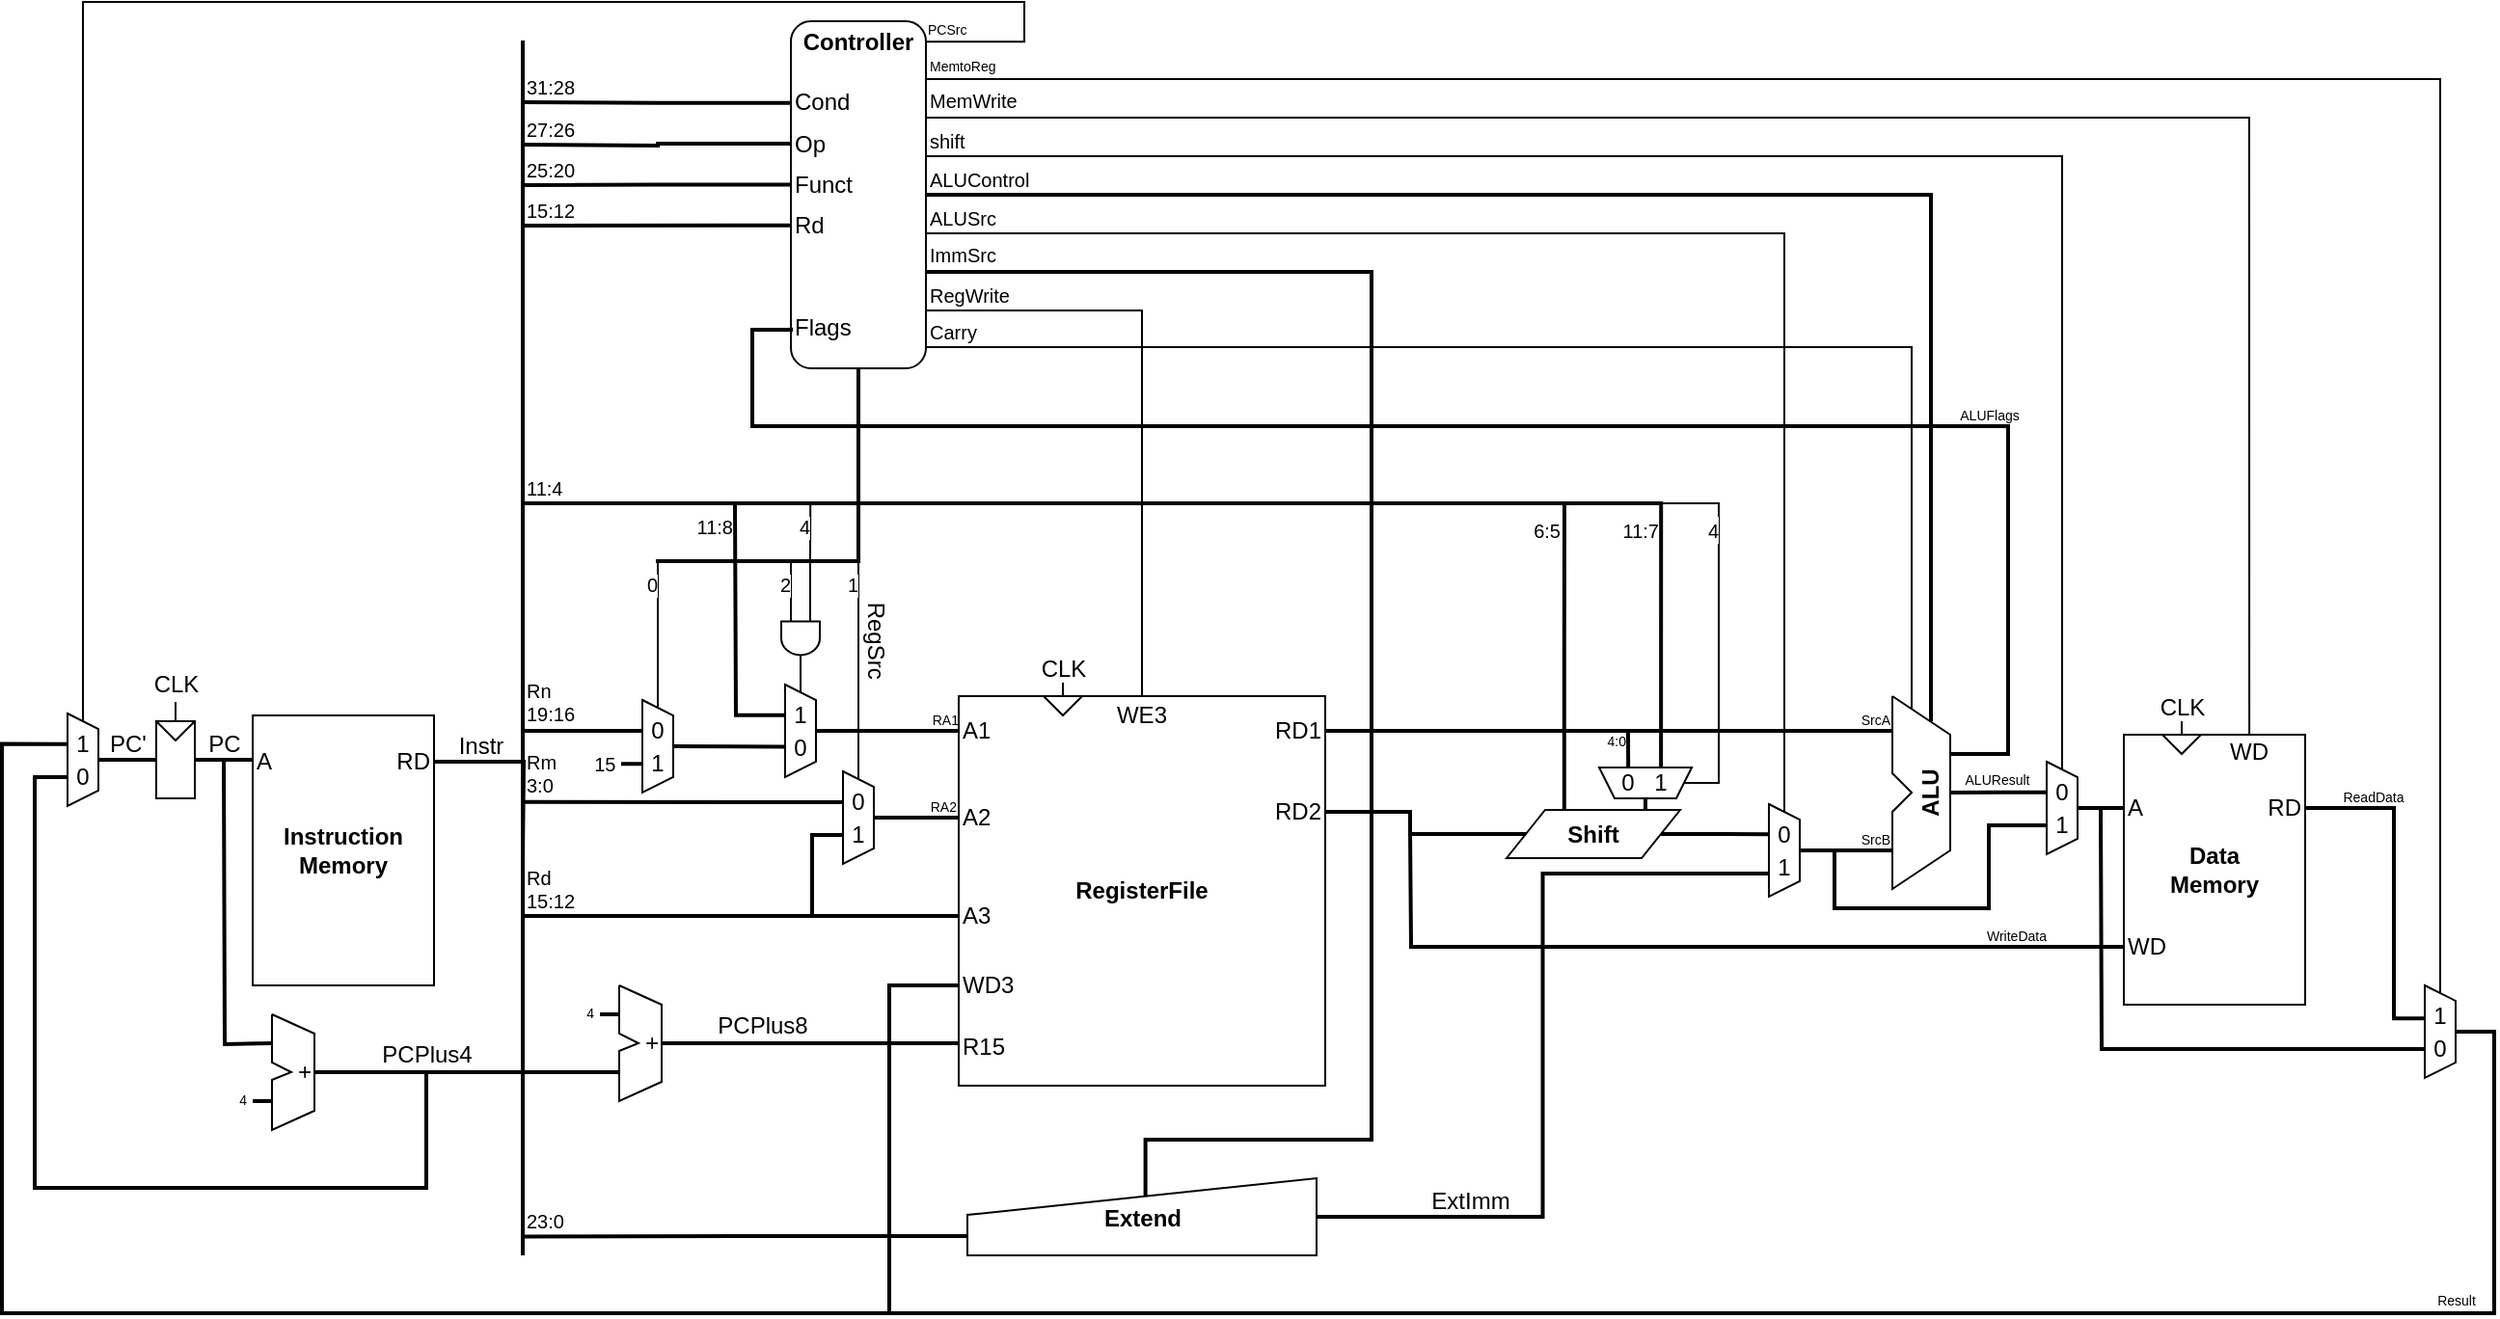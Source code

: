<mxfile version="14.4.9" type="device"><diagram id="lYvKmEwaG_vTWGdkvzDK" name="ページ1"><mxGraphModel dx="986" dy="683" grid="1" gridSize="10" guides="1" tooltips="1" connect="1" arrows="1" fold="1" page="1" pageScale="1" pageWidth="1169" pageHeight="827" math="0" shadow="0"><root><mxCell id="0"/><mxCell id="1" parent="0"/><mxCell id="xF_Ix-vgkmArqp6hydRC-1" value="" style="group" parent="1" vertex="1" connectable="0"><mxGeometry x="926" y="694" width="16" height="48" as="geometry"/></mxCell><mxCell id="xF_Ix-vgkmArqp6hydRC-2" value="" style="shape=trapezoid;perimeter=trapezoidPerimeter;whiteSpace=wrap;html=1;fixedSize=1;rotation=90;size=8;" parent="xF_Ix-vgkmArqp6hydRC-1" vertex="1"><mxGeometry x="-16" y="16" width="48" height="16" as="geometry"/></mxCell><mxCell id="xF_Ix-vgkmArqp6hydRC-3" value="0" style="text;html=1;strokeColor=none;fillColor=none;align=center;verticalAlign=middle;whiteSpace=wrap;rounded=0;" parent="xF_Ix-vgkmArqp6hydRC-1" vertex="1"><mxGeometry x="3" y="23" width="10" height="20" as="geometry"/></mxCell><mxCell id="xF_Ix-vgkmArqp6hydRC-4" value="1" style="text;html=1;strokeColor=none;fillColor=none;align=center;verticalAlign=middle;whiteSpace=wrap;rounded=0;" parent="xF_Ix-vgkmArqp6hydRC-1" vertex="1"><mxGeometry x="3" y="6" width="10" height="20" as="geometry"/></mxCell><mxCell id="xF_Ix-vgkmArqp6hydRC-5" value="" style="group" parent="1" vertex="1" connectable="0"><mxGeometry x="852" y="702" width="16" height="48" as="geometry"/></mxCell><mxCell id="xF_Ix-vgkmArqp6hydRC-6" value="" style="shape=trapezoid;perimeter=trapezoidPerimeter;whiteSpace=wrap;html=1;fixedSize=1;rotation=90;size=8;" parent="xF_Ix-vgkmArqp6hydRC-5" vertex="1"><mxGeometry x="-16" y="16" width="48" height="16" as="geometry"/></mxCell><mxCell id="xF_Ix-vgkmArqp6hydRC-7" value="1" style="text;html=1;strokeColor=none;fillColor=none;align=center;verticalAlign=middle;whiteSpace=wrap;rounded=0;" parent="xF_Ix-vgkmArqp6hydRC-5" vertex="1"><mxGeometry x="3" y="23" width="10" height="20" as="geometry"/></mxCell><mxCell id="xF_Ix-vgkmArqp6hydRC-8" value="0" style="text;html=1;strokeColor=none;fillColor=none;align=center;verticalAlign=middle;whiteSpace=wrap;rounded=0;" parent="xF_Ix-vgkmArqp6hydRC-5" vertex="1"><mxGeometry x="3" y="6" width="10" height="20" as="geometry"/></mxCell><mxCell id="xF_Ix-vgkmArqp6hydRC-9" value="" style="group" parent="1" vertex="1" connectable="0"><mxGeometry x="956" y="739" width="16" height="48" as="geometry"/></mxCell><mxCell id="xF_Ix-vgkmArqp6hydRC-10" value="" style="shape=trapezoid;perimeter=trapezoidPerimeter;whiteSpace=wrap;html=1;fixedSize=1;rotation=90;size=8;" parent="xF_Ix-vgkmArqp6hydRC-9" vertex="1"><mxGeometry x="-16" y="16" width="48" height="16" as="geometry"/></mxCell><mxCell id="xF_Ix-vgkmArqp6hydRC-11" value="1" style="text;html=1;strokeColor=none;fillColor=none;align=center;verticalAlign=middle;whiteSpace=wrap;rounded=0;" parent="xF_Ix-vgkmArqp6hydRC-9" vertex="1"><mxGeometry x="3" y="23" width="10" height="20" as="geometry"/></mxCell><mxCell id="xF_Ix-vgkmArqp6hydRC-12" value="0" style="text;html=1;strokeColor=none;fillColor=none;align=center;verticalAlign=middle;whiteSpace=wrap;rounded=0;" parent="xF_Ix-vgkmArqp6hydRC-9" vertex="1"><mxGeometry x="3" y="6" width="10" height="20" as="geometry"/></mxCell><mxCell id="xF_Ix-vgkmArqp6hydRC-13" style="edgeStyle=orthogonalEdgeStyle;rounded=0;orthogonalLoop=1;jettySize=auto;html=1;exitX=0;exitY=0.5;exitDx=0;exitDy=0;endArrow=none;endFill=0;strokeWidth=2;" parent="1" source="xF_Ix-vgkmArqp6hydRC-113" edge="1"><mxGeometry relative="1" as="geometry"><mxPoint x="790" y="814" as="targetPoint"/><Array as="points"><mxPoint x="790" y="814"/></Array></mxGeometry></mxCell><mxCell id="xF_Ix-vgkmArqp6hydRC-14" value="Rd&lt;br&gt;15:12" style="edgeLabel;html=1;align=left;verticalAlign=bottom;resizable=0;points=[];fontSize=10;" parent="xF_Ix-vgkmArqp6hydRC-13" vertex="1" connectable="0"><mxGeometry x="0.89" y="-1" relative="1" as="geometry"><mxPoint x="-12.33" y="1" as="offset"/></mxGeometry></mxCell><mxCell id="xF_Ix-vgkmArqp6hydRC-15" style="edgeStyle=orthogonalEdgeStyle;rounded=0;orthogonalLoop=1;jettySize=auto;html=1;exitX=0;exitY=0.5;exitDx=0;exitDy=0;endArrow=none;endFill=0;strokeWidth=2;" parent="1" source="xF_Ix-vgkmArqp6hydRC-114" edge="1"><mxGeometry relative="1" as="geometry"><mxPoint x="980" y="1020" as="targetPoint"/><Array as="points"><mxPoint x="980" y="850"/><mxPoint x="980" y="1020"/></Array></mxGeometry></mxCell><mxCell id="xF_Ix-vgkmArqp6hydRC-16" style="rounded=0;orthogonalLoop=1;jettySize=auto;html=1;exitX=0.5;exitY=0;exitDx=0;exitDy=0;entryX=0;entryY=0.5;entryDx=0;entryDy=0;endArrow=none;endFill=0;strokeWidth=2;" parent="1" source="xF_Ix-vgkmArqp6hydRC-10" target="xF_Ix-vgkmArqp6hydRC-112" edge="1"><mxGeometry relative="1" as="geometry"/></mxCell><mxCell id="xF_Ix-vgkmArqp6hydRC-17" value="RA2" style="edgeLabel;html=1;align=right;verticalAlign=bottom;resizable=0;points=[];fontSize=7;" parent="xF_Ix-vgkmArqp6hydRC-16" vertex="1" connectable="0"><mxGeometry x="0.342" y="-1" relative="1" as="geometry"><mxPoint x="14.49" y="-1" as="offset"/></mxGeometry></mxCell><mxCell id="xF_Ix-vgkmArqp6hydRC-18" style="edgeStyle=none;rounded=0;orthogonalLoop=1;jettySize=auto;html=1;exitX=0.5;exitY=0;exitDx=0;exitDy=0;entryX=0;entryY=0.5;entryDx=0;entryDy=0;endArrow=none;endFill=0;strokeWidth=2;" parent="1" source="xF_Ix-vgkmArqp6hydRC-2" target="xF_Ix-vgkmArqp6hydRC-111" edge="1"><mxGeometry relative="1" as="geometry"/></mxCell><mxCell id="xF_Ix-vgkmArqp6hydRC-19" value="RA1" style="edgeLabel;html=1;align=right;verticalAlign=bottom;resizable=0;points=[];fontSize=7;" parent="xF_Ix-vgkmArqp6hydRC-18" vertex="1" connectable="0"><mxGeometry x="0.454" relative="1" as="geometry"><mxPoint x="20.21" as="offset"/></mxGeometry></mxCell><mxCell id="xF_Ix-vgkmArqp6hydRC-20" style="edgeStyle=none;rounded=0;orthogonalLoop=1;jettySize=auto;html=1;exitX=0.5;exitY=0;exitDx=0;exitDy=0;entryX=0.672;entryY=0.987;entryDx=0;entryDy=0;endArrow=none;endFill=0;entryPerimeter=0;strokeWidth=2;" parent="1" source="xF_Ix-vgkmArqp6hydRC-6" target="xF_Ix-vgkmArqp6hydRC-2" edge="1"><mxGeometry relative="1" as="geometry"/></mxCell><mxCell id="xF_Ix-vgkmArqp6hydRC-21" value="" style="endArrow=none;html=1;strokeWidth=2;" parent="1" edge="1"><mxGeometry width="50" height="50" relative="1" as="geometry"><mxPoint x="790" y="990" as="sourcePoint"/><mxPoint x="790" y="360" as="targetPoint"/></mxGeometry></mxCell><mxCell id="xF_Ix-vgkmArqp6hydRC-22" style="edgeStyle=orthogonalEdgeStyle;rounded=0;orthogonalLoop=1;jettySize=auto;html=1;exitX=0.332;exitY=0.997;exitDx=0;exitDy=0;endArrow=none;endFill=0;exitPerimeter=0;strokeWidth=2;" parent="1" source="xF_Ix-vgkmArqp6hydRC-2" edge="1"><mxGeometry relative="1" as="geometry"><mxPoint x="900" y="600" as="targetPoint"/></mxGeometry></mxCell><mxCell id="xF_Ix-vgkmArqp6hydRC-23" value="11:8" style="edgeLabel;html=1;align=right;verticalAlign=top;resizable=0;points=[];fontSize=10;" parent="xF_Ix-vgkmArqp6hydRC-22" vertex="1" connectable="0"><mxGeometry x="0.75" y="1" relative="1" as="geometry"><mxPoint y="-16.95" as="offset"/></mxGeometry></mxCell><mxCell id="xF_Ix-vgkmArqp6hydRC-24" value="" style="group" parent="1" vertex="1" connectable="0"><mxGeometry x="929" y="350" width="70" height="180" as="geometry"/></mxCell><mxCell id="xF_Ix-vgkmArqp6hydRC-25" value="" style="rounded=1;whiteSpace=wrap;html=1;" parent="xF_Ix-vgkmArqp6hydRC-24" vertex="1"><mxGeometry width="70" height="180" as="geometry"/></mxCell><mxCell id="xF_Ix-vgkmArqp6hydRC-26" value="&lt;b&gt;Controller&lt;/b&gt;" style="text;html=1;strokeColor=none;fillColor=none;align=center;verticalAlign=middle;whiteSpace=wrap;rounded=0;" parent="xF_Ix-vgkmArqp6hydRC-24" vertex="1"><mxGeometry x="15" width="40" height="21.176" as="geometry"/></mxCell><mxCell id="xF_Ix-vgkmArqp6hydRC-27" value="Cond" style="text;html=1;strokeColor=none;fillColor=none;align=left;verticalAlign=middle;whiteSpace=wrap;rounded=0;" parent="xF_Ix-vgkmArqp6hydRC-24" vertex="1"><mxGeometry y="31.765" width="40" height="21.176" as="geometry"/></mxCell><mxCell id="xF_Ix-vgkmArqp6hydRC-28" value="Op" style="text;html=1;strokeColor=none;fillColor=none;align=left;verticalAlign=middle;whiteSpace=wrap;rounded=0;" parent="xF_Ix-vgkmArqp6hydRC-24" vertex="1"><mxGeometry y="52.941" width="30" height="21.176" as="geometry"/></mxCell><mxCell id="xF_Ix-vgkmArqp6hydRC-29" value="Funct" style="text;html=1;strokeColor=none;fillColor=none;align=left;verticalAlign=middle;whiteSpace=wrap;rounded=0;" parent="xF_Ix-vgkmArqp6hydRC-24" vertex="1"><mxGeometry y="74.118" width="40" height="21.176" as="geometry"/></mxCell><mxCell id="xF_Ix-vgkmArqp6hydRC-30" value="Rd" style="text;html=1;strokeColor=none;fillColor=none;align=left;verticalAlign=middle;whiteSpace=wrap;rounded=0;" parent="xF_Ix-vgkmArqp6hydRC-24" vertex="1"><mxGeometry y="95.294" width="30" height="21.176" as="geometry"/></mxCell><mxCell id="xF_Ix-vgkmArqp6hydRC-31" value="Flags" style="text;html=1;strokeColor=none;fillColor=none;align=left;verticalAlign=middle;whiteSpace=wrap;rounded=0;" parent="xF_Ix-vgkmArqp6hydRC-24" vertex="1"><mxGeometry y="148.235" width="40" height="21.176" as="geometry"/></mxCell><mxCell id="xF_Ix-vgkmArqp6hydRC-32" style="edgeStyle=orthogonalEdgeStyle;rounded=0;orthogonalLoop=1;jettySize=auto;html=1;exitX=0.5;exitY=1;exitDx=0;exitDy=0;endArrow=none;endFill=0;strokeWidth=2;" parent="1" source="xF_Ix-vgkmArqp6hydRC-25" edge="1"><mxGeometry relative="1" as="geometry"><mxPoint x="859" y="630" as="targetPoint"/><Array as="points"><mxPoint x="964" y="630"/><mxPoint x="859" y="630"/></Array></mxGeometry></mxCell><mxCell id="xF_Ix-vgkmArqp6hydRC-33" style="edgeStyle=orthogonalEdgeStyle;rounded=0;orthogonalLoop=1;jettySize=auto;html=1;exitX=0;exitY=0.5;exitDx=0;exitDy=0;endArrow=none;endFill=0;strokeWidth=2;" parent="1" source="xF_Ix-vgkmArqp6hydRC-27" edge="1"><mxGeometry relative="1" as="geometry"><mxPoint x="790" y="392" as="targetPoint"/></mxGeometry></mxCell><mxCell id="xF_Ix-vgkmArqp6hydRC-34" value="&lt;font style=&quot;font-size: 10px;&quot;&gt;31:28&lt;/font&gt;" style="edgeLabel;html=1;align=left;verticalAlign=bottom;resizable=0;points=[];horizontal=1;fontSize=10;" parent="xF_Ix-vgkmArqp6hydRC-33" vertex="1" connectable="0"><mxGeometry x="0.226" relative="1" as="geometry"><mxPoint x="-53.86" y="0.01" as="offset"/></mxGeometry></mxCell><mxCell id="xF_Ix-vgkmArqp6hydRC-35" style="edgeStyle=orthogonalEdgeStyle;rounded=0;orthogonalLoop=1;jettySize=auto;html=1;exitX=0;exitY=0.5;exitDx=0;exitDy=0;endArrow=none;endFill=0;strokeWidth=2;" parent="1" source="xF_Ix-vgkmArqp6hydRC-28" edge="1"><mxGeometry relative="1" as="geometry"><mxPoint x="790" y="414" as="targetPoint"/></mxGeometry></mxCell><mxCell id="xF_Ix-vgkmArqp6hydRC-36" value="&lt;font style=&quot;font-size: 10px;&quot;&gt;27:26&lt;/font&gt;" style="edgeLabel;html=1;align=left;verticalAlign=bottom;resizable=0;points=[];fontSize=10;" parent="xF_Ix-vgkmArqp6hydRC-35" vertex="1" connectable="0"><mxGeometry x="0.185" y="-1" relative="1" as="geometry"><mxPoint x="-56.71" y="1.01" as="offset"/></mxGeometry></mxCell><mxCell id="xF_Ix-vgkmArqp6hydRC-37" style="edgeStyle=orthogonalEdgeStyle;rounded=0;orthogonalLoop=1;jettySize=auto;html=1;exitX=0;exitY=0.5;exitDx=0;exitDy=0;endArrow=none;endFill=0;strokeWidth=2;" parent="1" source="xF_Ix-vgkmArqp6hydRC-29" edge="1"><mxGeometry relative="1" as="geometry"><mxPoint x="790" y="435" as="targetPoint"/></mxGeometry></mxCell><mxCell id="xF_Ix-vgkmArqp6hydRC-38" value="25:20" style="edgeLabel;html=1;align=left;verticalAlign=bottom;resizable=0;points=[];fontSize=10;" parent="xF_Ix-vgkmArqp6hydRC-37" vertex="1" connectable="0"><mxGeometry x="0.81" y="-2" relative="1" as="geometry"><mxPoint x="-13.29" y="2.02" as="offset"/></mxGeometry></mxCell><mxCell id="xF_Ix-vgkmArqp6hydRC-39" style="edgeStyle=orthogonalEdgeStyle;rounded=0;orthogonalLoop=1;jettySize=auto;html=1;exitX=0;exitY=0.5;exitDx=0;exitDy=0;endArrow=none;endFill=0;strokeWidth=2;" parent="1" source="xF_Ix-vgkmArqp6hydRC-30" edge="1"><mxGeometry relative="1" as="geometry"><mxPoint x="790" y="456" as="targetPoint"/><Array as="points"><mxPoint x="790" y="456"/></Array></mxGeometry></mxCell><mxCell id="xF_Ix-vgkmArqp6hydRC-40" value="15:12" style="edgeLabel;html=1;align=left;verticalAlign=bottom;resizable=0;points=[];fontSize=10;" parent="xF_Ix-vgkmArqp6hydRC-39" vertex="1" connectable="0"><mxGeometry x="0.777" relative="1" as="geometry"><mxPoint x="-15.57" y="0.02" as="offset"/></mxGeometry></mxCell><mxCell id="xF_Ix-vgkmArqp6hydRC-41" style="edgeStyle=orthogonalEdgeStyle;rounded=0;orthogonalLoop=1;jettySize=auto;html=1;endArrow=none;endFill=0;exitX=0.334;exitY=0.998;exitDx=0;exitDy=0;exitPerimeter=0;strokeWidth=2;" parent="1" source="xF_Ix-vgkmArqp6hydRC-6" edge="1"><mxGeometry relative="1" as="geometry"><mxPoint x="790" y="718" as="targetPoint"/><mxPoint x="879" y="718" as="sourcePoint"/></mxGeometry></mxCell><mxCell id="xF_Ix-vgkmArqp6hydRC-42" value="Rn&lt;br&gt;19:16" style="edgeLabel;html=1;align=left;verticalAlign=bottom;resizable=0;points=[];fontSize=10;" parent="xF_Ix-vgkmArqp6hydRC-41" vertex="1" connectable="0"><mxGeometry x="0.798" y="1" relative="1" as="geometry"><mxPoint x="-6.51" y="-2" as="offset"/></mxGeometry></mxCell><mxCell id="xF_Ix-vgkmArqp6hydRC-43" style="edgeStyle=orthogonalEdgeStyle;rounded=0;orthogonalLoop=1;jettySize=auto;html=1;endArrow=none;endFill=0;exitX=0.689;exitY=0.983;exitDx=0;exitDy=0;exitPerimeter=0;strokeWidth=2;" parent="1" source="xF_Ix-vgkmArqp6hydRC-6" edge="1"><mxGeometry relative="1" as="geometry"><mxPoint x="836" y="735" as="targetPoint"/><mxPoint x="855" y="735" as="sourcePoint"/></mxGeometry></mxCell><mxCell id="xF_Ix-vgkmArqp6hydRC-44" value="15&amp;nbsp;" style="edgeLabel;html=1;align=right;verticalAlign=middle;resizable=0;points=[];fontSize=10;" parent="xF_Ix-vgkmArqp6hydRC-43" vertex="1" connectable="0"><mxGeometry x="0.258" relative="1" as="geometry"><mxPoint as="offset"/></mxGeometry></mxCell><mxCell id="xF_Ix-vgkmArqp6hydRC-45" style="edgeStyle=orthogonalEdgeStyle;rounded=0;orthogonalLoop=1;jettySize=auto;html=1;exitX=0;exitY=0.5;exitDx=0;exitDy=0;endArrow=none;endFill=0;" parent="1" source="xF_Ix-vgkmArqp6hydRC-6" edge="1"><mxGeometry relative="1" as="geometry"><mxPoint x="860" y="630" as="targetPoint"/><Array as="points"><mxPoint x="860" y="630"/></Array></mxGeometry></mxCell><mxCell id="xF_Ix-vgkmArqp6hydRC-46" value="0" style="edgeLabel;html=1;align=right;verticalAlign=top;resizable=0;points=[];fontSize=10;labelPosition=center;verticalLabelPosition=middle;" parent="xF_Ix-vgkmArqp6hydRC-45" vertex="1" connectable="0"><mxGeometry x="0.837" relative="1" as="geometry"><mxPoint y="-6.28" as="offset"/></mxGeometry></mxCell><mxCell id="xF_Ix-vgkmArqp6hydRC-47" style="edgeStyle=orthogonalEdgeStyle;rounded=0;orthogonalLoop=1;jettySize=auto;html=1;exitX=0.332;exitY=1.001;exitDx=0;exitDy=0;endArrow=none;endFill=0;strokeWidth=2;exitPerimeter=0;" parent="1" source="xF_Ix-vgkmArqp6hydRC-167" edge="1"><mxGeometry relative="1" as="geometry"><mxPoint x="790" y="600" as="targetPoint"/><mxPoint x="1381.968" y="724.08" as="sourcePoint"/><Array as="points"><mxPoint x="1380" y="600"/></Array></mxGeometry></mxCell><mxCell id="xF_Ix-vgkmArqp6hydRC-48" value="11:4" style="edgeLabel;html=1;align=left;verticalAlign=bottom;resizable=0;points=[];fontSize=10;" parent="xF_Ix-vgkmArqp6hydRC-47" vertex="1" connectable="0"><mxGeometry x="0.968" y="1" relative="1" as="geometry"><mxPoint x="-11.54" y="-1" as="offset"/></mxGeometry></mxCell><mxCell id="xF_Ix-vgkmArqp6hydRC-49" value="&lt;font style=&quot;font-size: 10px&quot;&gt;11:7&lt;/font&gt;" style="edgeLabel;html=1;align=right;verticalAlign=top;resizable=0;points=[];fontSize=12;" parent="xF_Ix-vgkmArqp6hydRC-47" vertex="1" connectable="0"><mxGeometry x="-0.692" y="1" relative="1" as="geometry"><mxPoint y="-25.04" as="offset"/></mxGeometry></mxCell><mxCell id="xF_Ix-vgkmArqp6hydRC-50" style="edgeStyle=orthogonalEdgeStyle;rounded=0;orthogonalLoop=1;jettySize=auto;html=1;exitX=0.399;exitY=-0.018;exitDx=0;exitDy=0;endArrow=none;endFill=0;exitPerimeter=0;strokeWidth=2;" parent="1" edge="1"><mxGeometry relative="1" as="geometry"><mxPoint x="1330" y="600" as="targetPoint"/><mxPoint x="1329.91" y="758.55" as="sourcePoint"/><Array as="points"><mxPoint x="1330" y="674"/><mxPoint x="1330" y="674"/></Array></mxGeometry></mxCell><mxCell id="xF_Ix-vgkmArqp6hydRC-51" value="&lt;font style=&quot;font-size: 10px&quot;&gt;6:5&lt;/font&gt;" style="edgeLabel;html=1;align=right;verticalAlign=top;resizable=0;points=[];fontSize=12;" parent="xF_Ix-vgkmArqp6hydRC-50" vertex="1" connectable="0"><mxGeometry x="0.785" y="1" relative="1" as="geometry"><mxPoint y="-16.66" as="offset"/></mxGeometry></mxCell><mxCell id="xF_Ix-vgkmArqp6hydRC-52" style="edgeStyle=orthogonalEdgeStyle;rounded=0;orthogonalLoop=1;jettySize=auto;html=1;exitX=1;exitY=0.5;exitDx=0;exitDy=0;entryX=0.325;entryY=0.962;entryDx=0;entryDy=0;entryPerimeter=0;endArrow=none;endFill=0;strokeWidth=2;" parent="1" source="xF_Ix-vgkmArqp6hydRC-53" target="xF_Ix-vgkmArqp6hydRC-64" edge="1"><mxGeometry relative="1" as="geometry"/></mxCell><mxCell id="xF_Ix-vgkmArqp6hydRC-53" value="&lt;b&gt;Shift&lt;/b&gt;" style="shape=parallelogram;perimeter=parallelogramPerimeter;whiteSpace=wrap;html=1;fixedSize=1;" parent="1" vertex="1"><mxGeometry x="1300" y="759" width="90" height="25" as="geometry"/></mxCell><mxCell id="xF_Ix-vgkmArqp6hydRC-54" style="edgeStyle=orthogonalEdgeStyle;rounded=0;orthogonalLoop=1;jettySize=auto;html=1;exitX=1;exitY=0.5;exitDx=0;exitDy=0;endArrow=none;endFill=0;strokeWidth=2;" parent="1" source="xF_Ix-vgkmArqp6hydRC-116" edge="1"><mxGeometry relative="1" as="geometry"><mxPoint x="1500" y="718" as="targetPoint"/></mxGeometry></mxCell><mxCell id="xF_Ix-vgkmArqp6hydRC-55" value="SrcA" style="edgeLabel;html=1;align=right;verticalAlign=bottom;resizable=0;points=[];fontSize=7;" parent="xF_Ix-vgkmArqp6hydRC-54" vertex="1" connectable="0"><mxGeometry x="0.845" relative="1" as="geometry"><mxPoint x="22.61" as="offset"/></mxGeometry></mxCell><mxCell id="xF_Ix-vgkmArqp6hydRC-56" style="edgeStyle=orthogonalEdgeStyle;rounded=0;orthogonalLoop=1;jettySize=auto;html=1;exitX=1;exitY=0.5;exitDx=0;exitDy=0;entryX=0;entryY=0.5;entryDx=0;entryDy=0;endArrow=none;endFill=0;strokeWidth=2;" parent="1" source="xF_Ix-vgkmArqp6hydRC-117" target="xF_Ix-vgkmArqp6hydRC-53" edge="1"><mxGeometry relative="1" as="geometry"><Array as="points"><mxPoint x="1250" y="760"/><mxPoint x="1250" y="771"/></Array></mxGeometry></mxCell><mxCell id="xF_Ix-vgkmArqp6hydRC-57" style="edgeStyle=orthogonalEdgeStyle;rounded=0;orthogonalLoop=1;jettySize=auto;html=1;exitX=0.5;exitY=0;exitDx=0;exitDy=0;endArrow=none;endFill=0;strokeWidth=1;fontSize=10;" parent="1" source="xF_Ix-vgkmArqp6hydRC-118" edge="1"><mxGeometry relative="1" as="geometry"><mxPoint x="999" y="500" as="targetPoint"/><Array as="points"><mxPoint x="1111" y="500"/></Array></mxGeometry></mxCell><mxCell id="xF_Ix-vgkmArqp6hydRC-58" value="RegWrite" style="edgeLabel;html=1;align=left;verticalAlign=bottom;resizable=0;points=[];fontSize=10;" parent="xF_Ix-vgkmArqp6hydRC-57" vertex="1" connectable="0"><mxGeometry x="0.936" relative="1" as="geometry"><mxPoint x="-10.03" y="0.24" as="offset"/></mxGeometry></mxCell><mxCell id="xF_Ix-vgkmArqp6hydRC-59" value="" style="endArrow=none;html=1;rounded=0;" parent="1" edge="1"><mxGeometry x="1380" y="640" width="50" height="50" as="geometry"><mxPoint x="1500" y="700" as="sourcePoint"/><mxPoint x="1500" y="700" as="targetPoint"/><Array as="points"><mxPoint x="1530" y="720"/><mxPoint x="1530" y="780"/><mxPoint x="1500" y="800"/><mxPoint x="1500" y="760"/><mxPoint x="1510" y="750"/><mxPoint x="1500" y="740"/></Array></mxGeometry></mxCell><mxCell id="xF_Ix-vgkmArqp6hydRC-60" style="edgeStyle=orthogonalEdgeStyle;rounded=0;orthogonalLoop=1;jettySize=auto;html=1;exitX=1;exitY=1;exitDx=0;exitDy=0;entryX=0;entryY=0.5;entryDx=0;entryDy=0;endArrow=none;endFill=0;strokeWidth=2;" parent="1" source="xF_Ix-vgkmArqp6hydRC-62" target="xF_Ix-vgkmArqp6hydRC-31" edge="1"><mxGeometry relative="1" as="geometry"><Array as="points"><mxPoint x="1560" y="730"/><mxPoint x="1560" y="560"/><mxPoint x="909" y="560"/><mxPoint x="909" y="510"/></Array></mxGeometry></mxCell><mxCell id="xF_Ix-vgkmArqp6hydRC-61" value="ALUFlags" style="edgeLabel;html=1;align=center;verticalAlign=bottom;resizable=0;points=[];fontSize=7;" parent="xF_Ix-vgkmArqp6hydRC-60" vertex="1" connectable="0"><mxGeometry x="-0.527" y="1" relative="1" as="geometry"><mxPoint x="8.1" y="-1" as="offset"/></mxGeometry></mxCell><mxCell id="xF_Ix-vgkmArqp6hydRC-62" value="&lt;b&gt;ALU&lt;/b&gt;" style="text;html=1;strokeColor=none;fillColor=none;align=center;verticalAlign=middle;whiteSpace=wrap;rounded=0;rotation=-90;" parent="1" vertex="1"><mxGeometry x="1500" y="740" width="40" height="20" as="geometry"/></mxCell><mxCell id="xF_Ix-vgkmArqp6hydRC-63" value="" style="group" parent="1" vertex="1" connectable="0"><mxGeometry x="1436" y="756" width="16" height="48" as="geometry"/></mxCell><mxCell id="xF_Ix-vgkmArqp6hydRC-64" value="" style="shape=trapezoid;perimeter=trapezoidPerimeter;whiteSpace=wrap;html=1;fixedSize=1;rotation=90;size=8;" parent="xF_Ix-vgkmArqp6hydRC-63" vertex="1"><mxGeometry x="-16" y="16" width="48" height="16" as="geometry"/></mxCell><mxCell id="xF_Ix-vgkmArqp6hydRC-65" value="1" style="text;html=1;strokeColor=none;fillColor=none;align=center;verticalAlign=middle;whiteSpace=wrap;rounded=0;" parent="xF_Ix-vgkmArqp6hydRC-63" vertex="1"><mxGeometry x="3" y="23" width="10" height="20" as="geometry"/></mxCell><mxCell id="xF_Ix-vgkmArqp6hydRC-66" value="0" style="text;html=1;strokeColor=none;fillColor=none;align=center;verticalAlign=middle;whiteSpace=wrap;rounded=0;" parent="xF_Ix-vgkmArqp6hydRC-63" vertex="1"><mxGeometry x="3" y="6" width="10" height="20" as="geometry"/></mxCell><mxCell id="xF_Ix-vgkmArqp6hydRC-67" style="edgeStyle=orthogonalEdgeStyle;rounded=0;orthogonalLoop=1;jettySize=auto;html=1;exitX=0.5;exitY=0;exitDx=0;exitDy=0;endArrow=none;endFill=0;strokeWidth=2;" parent="1" source="xF_Ix-vgkmArqp6hydRC-64" edge="1"><mxGeometry relative="1" as="geometry"><mxPoint x="1500" y="780" as="targetPoint"/></mxGeometry></mxCell><mxCell id="xF_Ix-vgkmArqp6hydRC-68" value="SrcB" style="edgeLabel;html=1;align=right;verticalAlign=bottom;resizable=0;points=[];fontSize=7;" parent="xF_Ix-vgkmArqp6hydRC-67" vertex="1" connectable="0"><mxGeometry x="0.285" y="2" relative="1" as="geometry"><mxPoint x="17.13" y="2" as="offset"/></mxGeometry></mxCell><mxCell id="xF_Ix-vgkmArqp6hydRC-69" style="edgeStyle=orthogonalEdgeStyle;rounded=0;orthogonalLoop=1;jettySize=auto;html=1;exitX=1;exitY=0.5;exitDx=0;exitDy=0;entryX=0.75;entryY=1;entryDx=0;entryDy=0;endArrow=none;endFill=0;strokeWidth=2;" parent="1" source="xF_Ix-vgkmArqp6hydRC-73" target="xF_Ix-vgkmArqp6hydRC-64" edge="1"><mxGeometry relative="1" as="geometry"/></mxCell><mxCell id="xF_Ix-vgkmArqp6hydRC-70" value="&lt;font style=&quot;font-size: 12px&quot;&gt;ExtImm&lt;/font&gt;" style="edgeLabel;html=1;align=center;verticalAlign=bottom;resizable=0;points=[];fontSize=7;" parent="xF_Ix-vgkmArqp6hydRC-69" vertex="1" connectable="0"><mxGeometry x="-0.614" y="-2" relative="1" as="geometry"><mxPoint y="-2" as="offset"/></mxGeometry></mxCell><mxCell id="xF_Ix-vgkmArqp6hydRC-71" style="edgeStyle=orthogonalEdgeStyle;rounded=0;orthogonalLoop=1;jettySize=auto;html=1;exitX=0;exitY=0.75;exitDx=0;exitDy=0;endArrow=none;endFill=0;strokeWidth=2;" parent="1" source="xF_Ix-vgkmArqp6hydRC-73" edge="1"><mxGeometry relative="1" as="geometry"><mxPoint x="790" y="980.286" as="targetPoint"/></mxGeometry></mxCell><mxCell id="xF_Ix-vgkmArqp6hydRC-72" value="23:0" style="edgeLabel;html=1;align=left;verticalAlign=bottom;resizable=0;points=[];fontSize=10;" parent="xF_Ix-vgkmArqp6hydRC-71" vertex="1" connectable="0"><mxGeometry x="0.893" y="1" relative="1" as="geometry"><mxPoint x="-12.2" y="-1.29" as="offset"/></mxGeometry></mxCell><mxCell id="xF_Ix-vgkmArqp6hydRC-73" value="&lt;p style=&quot;line-height: 100%&quot;&gt;&lt;b&gt;Extend&lt;/b&gt;&lt;br&gt;&lt;/p&gt;" style="shape=manualInput;whiteSpace=wrap;html=1;rounded=0;size=19;" parent="1" vertex="1"><mxGeometry x="1020.5" y="950" width="181" height="40" as="geometry"/></mxCell><mxCell id="xF_Ix-vgkmArqp6hydRC-74" value="" style="group" parent="1" vertex="1" connectable="0"><mxGeometry x="1580" y="734" width="16" height="48" as="geometry"/></mxCell><mxCell id="xF_Ix-vgkmArqp6hydRC-75" value="" style="shape=trapezoid;perimeter=trapezoidPerimeter;whiteSpace=wrap;html=1;fixedSize=1;rotation=90;size=8;" parent="xF_Ix-vgkmArqp6hydRC-74" vertex="1"><mxGeometry x="-16" y="16" width="48" height="16" as="geometry"/></mxCell><mxCell id="xF_Ix-vgkmArqp6hydRC-76" value="1" style="text;html=1;strokeColor=none;fillColor=none;align=center;verticalAlign=middle;whiteSpace=wrap;rounded=0;" parent="xF_Ix-vgkmArqp6hydRC-74" vertex="1"><mxGeometry x="3" y="23" width="10" height="20" as="geometry"/></mxCell><mxCell id="xF_Ix-vgkmArqp6hydRC-77" value="0" style="text;html=1;strokeColor=none;fillColor=none;align=center;verticalAlign=middle;whiteSpace=wrap;rounded=0;" parent="xF_Ix-vgkmArqp6hydRC-74" vertex="1"><mxGeometry x="3" y="6" width="10" height="20" as="geometry"/></mxCell><mxCell id="xF_Ix-vgkmArqp6hydRC-78" style="edgeStyle=orthogonalEdgeStyle;rounded=0;orthogonalLoop=1;jettySize=auto;html=1;entryX=0.5;entryY=1;entryDx=0;entryDy=0;endArrow=none;endFill=0;exitX=0.332;exitY=0.98;exitDx=0;exitDy=0;exitPerimeter=0;strokeWidth=2;" parent="1" source="xF_Ix-vgkmArqp6hydRC-75" target="xF_Ix-vgkmArqp6hydRC-62" edge="1"><mxGeometry relative="1" as="geometry"/></mxCell><mxCell id="xF_Ix-vgkmArqp6hydRC-79" value="ALUResult" style="edgeLabel;html=1;align=center;verticalAlign=bottom;resizable=0;points=[];fontSize=7;" parent="xF_Ix-vgkmArqp6hydRC-78" vertex="1" connectable="0"><mxGeometry x="0.376" y="1" relative="1" as="geometry"><mxPoint x="8.19" y="-1.01" as="offset"/></mxGeometry></mxCell><mxCell id="xF_Ix-vgkmArqp6hydRC-80" style="edgeStyle=orthogonalEdgeStyle;rounded=0;orthogonalLoop=1;jettySize=auto;html=1;endArrow=none;endFill=0;exitX=0.687;exitY=0.992;exitDx=0;exitDy=0;exitPerimeter=0;strokeWidth=2;" parent="1" source="xF_Ix-vgkmArqp6hydRC-75" edge="1"><mxGeometry relative="1" as="geometry"><mxPoint x="1470" y="780" as="targetPoint"/><mxPoint x="1583" y="767" as="sourcePoint"/><Array as="points"><mxPoint x="1550" y="767"/><mxPoint x="1550" y="810"/><mxPoint x="1470" y="810"/></Array></mxGeometry></mxCell><mxCell id="xF_Ix-vgkmArqp6hydRC-81" style="edgeStyle=orthogonalEdgeStyle;rounded=0;orthogonalLoop=1;jettySize=auto;html=1;exitX=0;exitY=0.5;exitDx=0;exitDy=0;entryX=0.5;entryY=0;entryDx=0;entryDy=0;endArrow=none;endFill=0;strokeWidth=2;" parent="1" source="xF_Ix-vgkmArqp6hydRC-121" target="xF_Ix-vgkmArqp6hydRC-75" edge="1"><mxGeometry relative="1" as="geometry"/></mxCell><mxCell id="xF_Ix-vgkmArqp6hydRC-82" style="edgeStyle=orthogonalEdgeStyle;rounded=0;orthogonalLoop=1;jettySize=auto;html=1;exitX=0;exitY=0.5;exitDx=0;exitDy=0;endArrow=none;endFill=0;strokeWidth=2;" parent="1" source="xF_Ix-vgkmArqp6hydRC-122" edge="1"><mxGeometry relative="1" as="geometry"><mxPoint x="1250" y="770" as="targetPoint"/></mxGeometry></mxCell><mxCell id="xF_Ix-vgkmArqp6hydRC-83" value="WriteData" style="edgeLabel;html=1;align=center;verticalAlign=bottom;resizable=0;points=[];fontSize=7;" parent="xF_Ix-vgkmArqp6hydRC-82" vertex="1" connectable="0"><mxGeometry x="-0.705" relative="1" as="geometry"><mxPoint x="7.67" as="offset"/></mxGeometry></mxCell><mxCell id="xF_Ix-vgkmArqp6hydRC-84" value="" style="group" parent="1" vertex="1" connectable="0"><mxGeometry x="1776" y="850" width="16" height="48" as="geometry"/></mxCell><mxCell id="xF_Ix-vgkmArqp6hydRC-85" value="" style="shape=trapezoid;perimeter=trapezoidPerimeter;whiteSpace=wrap;html=1;fixedSize=1;rotation=90;size=8;" parent="xF_Ix-vgkmArqp6hydRC-84" vertex="1"><mxGeometry x="-16" y="16" width="48" height="16" as="geometry"/></mxCell><mxCell id="xF_Ix-vgkmArqp6hydRC-86" value="0" style="text;html=1;strokeColor=none;fillColor=none;align=center;verticalAlign=middle;whiteSpace=wrap;rounded=0;" parent="xF_Ix-vgkmArqp6hydRC-84" vertex="1"><mxGeometry x="3" y="23" width="10" height="20" as="geometry"/></mxCell><mxCell id="xF_Ix-vgkmArqp6hydRC-87" value="1" style="text;html=1;strokeColor=none;fillColor=none;align=center;verticalAlign=middle;whiteSpace=wrap;rounded=0;" parent="xF_Ix-vgkmArqp6hydRC-84" vertex="1"><mxGeometry x="3" y="6" width="10" height="20" as="geometry"/></mxCell><mxCell id="xF_Ix-vgkmArqp6hydRC-88" style="edgeStyle=orthogonalEdgeStyle;rounded=0;orthogonalLoop=1;jettySize=auto;html=1;exitX=1;exitY=0.5;exitDx=0;exitDy=0;entryX=0.356;entryY=0.998;entryDx=0;entryDy=0;entryPerimeter=0;endArrow=none;endFill=0;strokeWidth=2;" parent="1" source="xF_Ix-vgkmArqp6hydRC-123" target="xF_Ix-vgkmArqp6hydRC-85" edge="1"><mxGeometry relative="1" as="geometry"><Array as="points"><mxPoint x="1760" y="758"/><mxPoint x="1760" y="867"/></Array></mxGeometry></mxCell><mxCell id="xF_Ix-vgkmArqp6hydRC-89" value="ReadData" style="edgeLabel;html=1;align=center;verticalAlign=bottom;resizable=0;points=[];fontSize=7;" parent="xF_Ix-vgkmArqp6hydRC-88" vertex="1" connectable="0"><mxGeometry x="-0.641" y="-1" relative="1" as="geometry"><mxPoint x="4.3" y="-1" as="offset"/></mxGeometry></mxCell><mxCell id="xF_Ix-vgkmArqp6hydRC-90" style="edgeStyle=orthogonalEdgeStyle;rounded=0;orthogonalLoop=1;jettySize=auto;html=1;exitX=0.687;exitY=0.994;exitDx=0;exitDy=0;endArrow=none;endFill=0;exitPerimeter=0;strokeWidth=2;" parent="1" source="xF_Ix-vgkmArqp6hydRC-85" edge="1"><mxGeometry relative="1" as="geometry"><mxPoint x="1608" y="758" as="targetPoint"/></mxGeometry></mxCell><mxCell id="xF_Ix-vgkmArqp6hydRC-91" style="edgeStyle=orthogonalEdgeStyle;rounded=0;orthogonalLoop=1;jettySize=auto;html=1;endArrow=none;endFill=0;fontSize=10;strokeWidth=2;" parent="1" edge="1"><mxGeometry relative="1" as="geometry"><mxPoint x="790" y="754.857" as="targetPoint"/><mxPoint x="956" y="755" as="sourcePoint"/><Array as="points"><mxPoint x="790" y="755"/></Array></mxGeometry></mxCell><mxCell id="xF_Ix-vgkmArqp6hydRC-92" value="Rm&lt;br&gt;3:0" style="edgeLabel;html=1;align=left;verticalAlign=bottom;resizable=0;points=[];fontSize=10;" parent="xF_Ix-vgkmArqp6hydRC-91" vertex="1" connectable="0"><mxGeometry x="0.886" relative="1" as="geometry"><mxPoint x="-9.6" y="0.08" as="offset"/></mxGeometry></mxCell><mxCell id="xF_Ix-vgkmArqp6hydRC-93" style="edgeStyle=orthogonalEdgeStyle;rounded=0;orthogonalLoop=1;jettySize=auto;html=1;endArrow=none;endFill=0;fontSize=10;strokeWidth=2;" parent="1" edge="1"><mxGeometry relative="1" as="geometry"><mxPoint x="940" y="814" as="targetPoint"/><mxPoint x="956" y="772" as="sourcePoint"/><Array as="points"><mxPoint x="940" y="772"/><mxPoint x="940" y="800"/></Array></mxGeometry></mxCell><mxCell id="xF_Ix-vgkmArqp6hydRC-94" style="edgeStyle=orthogonalEdgeStyle;rounded=0;orthogonalLoop=1;jettySize=auto;html=1;exitX=0;exitY=0.5;exitDx=0;exitDy=0;endArrow=none;endFill=0;" parent="1" source="xF_Ix-vgkmArqp6hydRC-10" edge="1"><mxGeometry relative="1" as="geometry"><mxPoint x="964" y="630" as="targetPoint"/><mxPoint x="963.81" y="708" as="sourcePoint"/><Array as="points"><mxPoint x="964" y="630"/></Array></mxGeometry></mxCell><mxCell id="xF_Ix-vgkmArqp6hydRC-95" value="1" style="edgeLabel;html=1;align=right;verticalAlign=top;resizable=0;points=[];fontSize=10;" parent="xF_Ix-vgkmArqp6hydRC-94" vertex="1" connectable="0"><mxGeometry x="0.797" relative="1" as="geometry"><mxPoint y="-11.51" as="offset"/></mxGeometry></mxCell><mxCell id="xF_Ix-vgkmArqp6hydRC-96" value="&lt;font style=&quot;font-size: 12px&quot;&gt;RegSrc&lt;/font&gt;" style="edgeLabel;html=1;align=center;verticalAlign=bottom;resizable=0;points=[];fontSize=10;rotation=90;" parent="xF_Ix-vgkmArqp6hydRC-94" vertex="1" connectable="0"><mxGeometry x="-0.159" relative="1" as="geometry"><mxPoint y="-25.43" as="offset"/></mxGeometry></mxCell><mxCell id="xF_Ix-vgkmArqp6hydRC-97" style="edgeStyle=orthogonalEdgeStyle;rounded=0;orthogonalLoop=1;jettySize=auto;html=1;exitX=0;exitY=0.5;exitDx=0;exitDy=0;endArrow=none;endFill=0;strokeWidth=1;fontSize=10;" parent="1" source="xF_Ix-vgkmArqp6hydRC-75" edge="1"><mxGeometry relative="1" as="geometry"><mxPoint x="999" y="420" as="targetPoint"/><Array as="points"><mxPoint x="1588" y="420"/></Array></mxGeometry></mxCell><mxCell id="xF_Ix-vgkmArqp6hydRC-98" value="&lt;font style=&quot;font-size: 10px&quot;&gt;shift&lt;/font&gt;" style="edgeLabel;html=1;align=left;verticalAlign=bottom;resizable=0;points=[];fontSize=10;" parent="xF_Ix-vgkmArqp6hydRC-97" vertex="1" connectable="0"><mxGeometry x="0.962" relative="1" as="geometry"><mxPoint x="-17.06" y="0.12" as="offset"/></mxGeometry></mxCell><mxCell id="xF_Ix-vgkmArqp6hydRC-99" style="edgeStyle=orthogonalEdgeStyle;rounded=0;orthogonalLoop=1;jettySize=auto;html=1;exitX=0.51;exitY=0.228;exitDx=0;exitDy=0;endArrow=none;endFill=0;strokeWidth=2;fontSize=10;entryX=1;entryY=0.824;entryDx=0;entryDy=0;entryPerimeter=0;exitPerimeter=0;" parent="1" source="xF_Ix-vgkmArqp6hydRC-73" edge="1"><mxGeometry relative="1" as="geometry"><mxPoint x="999" y="480.0" as="targetPoint"/><mxPoint x="1111" y="679.92" as="sourcePoint"/><Array as="points"><mxPoint x="1113" y="930"/><mxPoint x="1230" y="930"/><mxPoint x="1230" y="480"/></Array></mxGeometry></mxCell><mxCell id="xF_Ix-vgkmArqp6hydRC-100" value="ImmSrc" style="edgeLabel;html=1;align=left;verticalAlign=bottom;resizable=0;points=[];fontSize=10;" parent="xF_Ix-vgkmArqp6hydRC-99" vertex="1" connectable="0"><mxGeometry x="0.936" relative="1" as="geometry"><mxPoint x="-26.66" y="-0.08" as="offset"/></mxGeometry></mxCell><mxCell id="xF_Ix-vgkmArqp6hydRC-101" style="edgeStyle=orthogonalEdgeStyle;rounded=0;orthogonalLoop=1;jettySize=auto;html=1;endArrow=none;endFill=0;strokeWidth=1;fontSize=10;entryX=1;entryY=0.824;entryDx=0;entryDy=0;entryPerimeter=0;exitX=0;exitY=0.5;exitDx=0;exitDy=0;" parent="1" source="xF_Ix-vgkmArqp6hydRC-64" edge="1"><mxGeometry relative="1" as="geometry"><mxPoint x="999" y="460.0" as="targetPoint"/><mxPoint x="1450" y="760" as="sourcePoint"/><Array as="points"><mxPoint x="1444" y="460"/></Array></mxGeometry></mxCell><mxCell id="xF_Ix-vgkmArqp6hydRC-102" value="ALUSrc" style="edgeLabel;html=1;align=left;verticalAlign=bottom;resizable=0;points=[];fontSize=10;" parent="xF_Ix-vgkmArqp6hydRC-101" vertex="1" connectable="0"><mxGeometry x="0.936" relative="1" as="geometry"><mxPoint x="-24" as="offset"/></mxGeometry></mxCell><mxCell id="xF_Ix-vgkmArqp6hydRC-103" style="edgeStyle=orthogonalEdgeStyle;rounded=0;orthogonalLoop=1;jettySize=auto;html=1;exitX=0;exitY=0.75;exitDx=0;exitDy=0;exitPerimeter=0;endArrow=none;endFill=0;strokeWidth=1;fontSize=10;" parent="1" source="xF_Ix-vgkmArqp6hydRC-107" edge="1"><mxGeometry relative="1" as="geometry"><mxPoint x="929" y="630" as="targetPoint"/></mxGeometry></mxCell><mxCell id="xF_Ix-vgkmArqp6hydRC-104" value="2" style="edgeLabel;html=1;align=right;verticalAlign=top;resizable=0;points=[];fontSize=10;" parent="xF_Ix-vgkmArqp6hydRC-103" vertex="1" connectable="0"><mxGeometry x="0.144" relative="1" as="geometry"><mxPoint y="-10.87" as="offset"/></mxGeometry></mxCell><mxCell id="xF_Ix-vgkmArqp6hydRC-105" style="edgeStyle=orthogonalEdgeStyle;rounded=0;orthogonalLoop=1;jettySize=auto;html=1;exitX=0;exitY=0.25;exitDx=0;exitDy=0;exitPerimeter=0;endArrow=none;endFill=0;strokeWidth=1;fontSize=10;" parent="1" source="xF_Ix-vgkmArqp6hydRC-107" edge="1"><mxGeometry relative="1" as="geometry"><mxPoint x="939.111" y="600" as="targetPoint"/></mxGeometry></mxCell><mxCell id="xF_Ix-vgkmArqp6hydRC-106" value="4" style="edgeLabel;html=1;align=right;verticalAlign=top;resizable=0;points=[];fontSize=10;" parent="xF_Ix-vgkmArqp6hydRC-105" vertex="1" connectable="0"><mxGeometry x="0.764" relative="1" as="geometry"><mxPoint x="-0.11" y="-6.6" as="offset"/></mxGeometry></mxCell><mxCell id="xF_Ix-vgkmArqp6hydRC-107" value="" style="verticalLabelPosition=bottom;shadow=0;dashed=0;align=center;html=1;verticalAlign=top;shape=mxgraph.electrical.logic_gates.logic_gate;operation=and;rounded=0;strokeWidth=1;fontSize=10;rotation=90;" parent="1" vertex="1"><mxGeometry x="919.5" y="660" width="29" height="20" as="geometry"/></mxCell><mxCell id="xF_Ix-vgkmArqp6hydRC-108" style="edgeStyle=orthogonalEdgeStyle;rounded=0;orthogonalLoop=1;jettySize=auto;html=1;exitX=0;exitY=0.5;exitDx=0;exitDy=0;entryX=1;entryY=0.5;entryDx=0;entryDy=0;entryPerimeter=0;endArrow=none;endFill=0;strokeWidth=1;fontSize=10;" parent="1" source="xF_Ix-vgkmArqp6hydRC-2" target="xF_Ix-vgkmArqp6hydRC-107" edge="1"><mxGeometry relative="1" as="geometry"/></mxCell><mxCell id="xF_Ix-vgkmArqp6hydRC-109" value="" style="group" parent="1" vertex="1" connectable="0"><mxGeometry x="1016" y="700" width="190" height="202" as="geometry"/></mxCell><mxCell id="xF_Ix-vgkmArqp6hydRC-110" value="&lt;b&gt;RegisterFile&lt;/b&gt;" style="rounded=0;whiteSpace=wrap;html=1;" parent="xF_Ix-vgkmArqp6hydRC-109" vertex="1"><mxGeometry width="190" height="202" as="geometry"/></mxCell><mxCell id="xF_Ix-vgkmArqp6hydRC-111" value="A1&lt;span style=&quot;color: rgba(0 , 0 , 0 , 0) ; font-family: monospace ; font-size: 0px&quot;&gt;%3CmxGraphModel%3E%3Croot%3E%3CmxCell%20id%3D%220%22%2F%3E%3CmxCell%20id%3D%221%22%20parent%3D%220%22%2F%3E%3CmxCell%20id%3D%222%22%20value%3D%22%22%20style%3D%22group%22%20vertex%3D%221%22%20connectable%3D%220%22%20parent%3D%221%22%3E%3CmxGeometry%20x%3D%22370%22%20y%3D%22316%22%20width%3D%2216%22%20height%3D%2248%22%20as%3D%22geometry%22%2F%3E%3C%2FmxCell%3E%3CmxCell%20id%3D%223%22%20value%3D%22%22%20style%3D%22shape%3Dtrapezoid%3Bperimeter%3DtrapezoidPerimeter%3BwhiteSpace%3Dwrap%3Bhtml%3D1%3BfixedSize%3D1%3Brotation%3D90%3Bsize%3D8%3B%22%20vertex%3D%221%22%20parent%3D%222%22%3E%3CmxGeometry%20x%3D%22-16%22%20y%3D%2216%22%20width%3D%2248%22%20height%3D%2216%22%20as%3D%22geometry%22%2F%3E%3C%2FmxCell%3E%3CmxCell%20id%3D%224%22%20value%3D%220%22%20style%3D%22text%3Bhtml%3D1%3BstrokeColor%3Dnone%3BfillColor%3Dnone%3Balign%3Dcenter%3BverticalAlign%3Dmiddle%3BwhiteSpace%3Dwrap%3Brounded%3D0%3B%22%20vertex%3D%221%22%20parent%3D%222%22%3E%3CmxGeometry%20x%3D%223%22%20y%3D%2223%22%20width%3D%2210%22%20height%3D%2220%22%20as%3D%22geometry%22%2F%3E%3C%2FmxCell%3E%3CmxCell%20id%3D%225%22%20value%3D%221%22%20style%3D%22text%3Bhtml%3D1%3BstrokeColor%3Dnone%3BfillColor%3Dnone%3Balign%3Dcenter%3BverticalAlign%3Dmiddle%3BwhiteSpace%3Dwrap%3Brounded%3D0%3B%22%20vertex%3D%221%22%20parent%3D%222%22%3E%3CmxGeometry%20x%3D%223%22%20y%3D%226%22%20width%3D%2210%22%20height%3D%2220%22%20as%3D%22geometry%22%2F%3E%3C%2FmxCell%3E%3C%2Froot%3E%3C%2FmxGraphModel%3E&lt;/span&gt;" style="text;html=1;strokeColor=none;fillColor=none;align=left;verticalAlign=middle;whiteSpace=wrap;rounded=0;" parent="xF_Ix-vgkmArqp6hydRC-109" vertex="1"><mxGeometry y="8" width="40" height="20" as="geometry"/></mxCell><mxCell id="xF_Ix-vgkmArqp6hydRC-112" value="A2&lt;span style=&quot;color: rgba(0 , 0 , 0 , 0) ; font-family: monospace ; font-size: 0px&quot;&gt;%3CmxGraphModel%3E%3Croot%3E%3CmxCell%20id%3D%220%22%2F%3E%3CmxCell%20id%3D%221%22%20parent%3D%220%22%2F%3E%3CmxCell%20id%3D%222%22%20value%3D%22%22%20style%3D%22group%22%20vertex%3D%221%22%20connectable%3D%220%22%20parent%3D%221%22%3E%3CmxGeometry%20x%3D%22370%22%20y%3D%22316%22%20width%3D%2216%22%20height%3D%2248%22%20as%3D%22geometry%22%2F%3E%3C%2FmxCell%3E%3CmxCell%20id%3D%223%22%20value%3D%22%22%20style%3D%22shape%3Dtrapezoid%3Bperimeter%3DtrapezoidPerimeter%3BwhiteSpace%3Dwrap%3Bhtml%3D1%3BfixedSize%3D1%3Brotation%3D90%3Bsize%3D8%3B%22%20vertex%3D%221%22%20parent%3D%222%22%3E%3CmxGeometry%20x%3D%22-16%22%20y%3D%2216%22%20width%3D%2248%22%20height%3D%2216%22%20as%3D%22geometry%22%2F%3E%3C%2FmxCell%3E%3CmxCell%20id%3D%224%22%20value%3D%220%22%20style%3D%22text%3Bhtml%3D1%3BstrokeColor%3Dnone%3BfillColor%3Dnone%3Balign%3Dcenter%3BverticalAlign%3Dmiddle%3BwhiteSpace%3Dwrap%3Brounded%3D0%3B%22%20vertex%3D%221%22%20parent%3D%222%22%3E%3CmxGeometry%20x%3D%223%22%20y%3D%2223%22%20width%3D%2210%22%20height%3D%2220%22%20as%3D%22geometry%22%2F%3E%3C%2FmxCell%3E%3CmxCell%20id%3D%225%22%20value%3D%221%22%20style%3D%22text%3Bhtml%3D1%3BstrokeColor%3Dnone%3BfillColor%3Dnone%3Balign%3Dcenter%3BverticalAlign%3Dmiddle%3BwhiteSpace%3Dwrap%3Brounded%3D0%3B%22%20vertex%3D%221%22%20parent%3D%222%22%3E%3CmxGeometry%20x%3D%223%22%20y%3D%226%22%20width%3D%2210%22%20height%3D%2220%22%20as%3D%22geometry%22%2F%3E%3C%2FmxCell%3E%3C%2Froot%3E%3C%2FmxGraphModel%32&lt;/span&gt;" style="text;html=1;strokeColor=none;fillColor=none;align=left;verticalAlign=middle;whiteSpace=wrap;rounded=0;" parent="xF_Ix-vgkmArqp6hydRC-109" vertex="1"><mxGeometry y="53" width="40" height="20" as="geometry"/></mxCell><mxCell id="xF_Ix-vgkmArqp6hydRC-113" value="A3&lt;span style=&quot;color: rgba(0 , 0 , 0 , 0) ; font-family: monospace ; font-size: 0px&quot;&gt;%3CmxGraphModel%3E%3Croot%3E%3CmxCell%20id%3D%220%22%2F%3E%3CmxCell%20id%3D%221%22%20parent%3D%220%22%2F%3E%3CmxCell%20id%3D%222%22%20value%3D%22%22%20style%3D%22group%22%20vertex%3D%221%22%20connectable%3D%220%22%20parent%3D%221%22%3E%3CmxGeometry%20x%3D%22370%22%20y%3D%22316%22%20width%3D%2216%22%20height%3D%2248%22%20as%3D%22geometry%22%2F%3E%3C%2FmxCell%3E%3CmxCell%20id%3D%223%22%20value%3D%22%22%20style%3D%22shape%3Dtrapezoid%3Bperimeter%3DtrapezoidPerimeter%3BwhiteSpace%3Dwrap%3Bhtml%3D1%3BfixedSize%3D1%3Brotation%3D90%3Bsize%3D8%3B%22%20vertex%3D%221%22%20parent%3D%222%22%3E%3CmxGeometry%20x%3D%22-16%22%20y%3D%2216%22%20width%3D%2248%22%20height%3D%2216%22%20as%3D%22geometry%22%2F%3E%3C%2FmxCell%3E%3CmxCell%20id%3D%224%22%20value%3D%220%22%20style%3D%22text%3Bhtml%3D1%3BstrokeColor%3Dnone%3BfillColor%3Dnone%3Balign%3Dcenter%3BverticalAlign%3Dmiddle%3BwhiteSpace%3Dwrap%3Brounded%3D0%3B%22%20vertex%3D%221%22%20parent%3D%222%22%3E%3CmxGeometry%20x%3D%223%22%20y%3D%2223%22%20width%3D%2210%22%20height%3D%2220%22%20as%3D%22geometry%22%2F%3E%3C%2FmxCell%3E%3CmxCell%20id%3D%225%22%20value%3D%221%22%20style%3D%22text%3Bhtml%3D1%3BstrokeColor%3Dnone%3BfillColor%3Dnone%3Balign%3Dcenter%3BverticalAlign%3Dmiddle%3BwhiteSpace%3Dwrap%3Brounded%3D0%3B%22%20vertex%3D%221%22%20parent%3D%222%22%3E%3CmxGeometry%20x%3D%223%22%20y%3D%226%22%20width%3D%2210%22%20height%3D%2220%22%20as%3D%22geometry%22%2F%3E%3C%2FmxCell%3E%3C%2Froot%3E%3C%2FmxGraphModel%33&lt;/span&gt;" style="text;html=1;strokeColor=none;fillColor=none;align=left;verticalAlign=middle;whiteSpace=wrap;rounded=0;" parent="xF_Ix-vgkmArqp6hydRC-109" vertex="1"><mxGeometry y="104" width="40" height="20" as="geometry"/></mxCell><mxCell id="xF_Ix-vgkmArqp6hydRC-114" value="WD3&lt;span style=&quot;color: rgba(0 , 0 , 0 , 0) ; font-family: monospace ; font-size: 0px&quot;&gt;%3CmxGraphModel%3E%3Croot%3E%3CmxCell%20id%3D%220%22%2F%3E%3CmxCell%20id%3D%221%22%20parent%3D%220%22%2F%3E%3CmxCell%20id%3D%222%22%20value%3D%22%22%20style%3D%22group%22%20vertex%3D%221%22%20connectable%3D%220%22%20parent%3D%221%22%3E%3CmxGeometry%20x%3D%22370%22%20y%3D%22316%22%20width%3D%2216%22%20height%3D%2248%22%20as%3D%22geometry%22%2F%3E%3C%2FmxCell%3E%3CmxCell%20id%3D%223%22%20value%3D%22%22%20style%3D%22shape%3Dtrapezoid%3Bperimeter%3DtrapezoidPerimeter%3BwhiteSpace%3Dwrap%3Bhtml%3D1%3BfixedSize%3D1%3Brotation%3D90%3Bsize%3D8%3B%22%20vertex%3D%221%22%20parent%3D%222%22%3E%3CmxGeometry%20x%3D%22-16%22%20y%3D%2216%22%20width%3D%2248%22%20height%3D%2216%22%20as%3D%22geometry%22%2F%3E%3C%2FmxCell%3E%3CmxCell%20id%3D%224%22%20value%3D%220%22%20style%3D%22text%3Bhtml%3D1%3BstrokeColor%3Dnone%3BfillColor%3Dnone%3Balign%3Dcenter%3BverticalAlign%3Dmiddle%3BwhiteSpace%3Dwrap%3Brounded%3D0%3B%22%20vertex%3D%221%22%20parent%3D%222%22%3E%3CmxGeometry%20x%3D%223%22%20y%3D%2223%22%20width%3D%2210%22%20height%3D%2220%22%20as%3D%22geometry%22%2F%3E%3C%2FmxCell%3E%3CmxCell%20id%3D%225%22%20value%3D%221%22%20style%3D%22text%3Bhtml%3D1%3BstrokeColor%3Dnone%3BfillColor%3Dnone%3Balign%3Dcenter%3BverticalAlign%3Dmiddle%3BwhiteSpace%3Dwrap%3Brounded%3D0%3B%22%20vertex%3D%221%22%20parent%3D%222%22%3E%3CmxGeometry%20x%3D%223%22%20y%3D%226%22%20width%3D%2210%22%20height%3D%2220%22%20as%3D%22geometry%22%2F%3E%3C%2FmxCell%3E%3C%2Froot%3E%3C%2FmxGraphModel%33&lt;/span&gt;" style="text;html=1;strokeColor=none;fillColor=none;align=left;verticalAlign=middle;whiteSpace=wrap;rounded=0;" parent="xF_Ix-vgkmArqp6hydRC-109" vertex="1"><mxGeometry y="140" width="40" height="20" as="geometry"/></mxCell><mxCell id="xF_Ix-vgkmArqp6hydRC-115" value="R15" style="text;html=1;strokeColor=none;fillColor=none;align=left;verticalAlign=middle;whiteSpace=wrap;rounded=0;" parent="xF_Ix-vgkmArqp6hydRC-109" vertex="1"><mxGeometry y="172" width="40" height="20" as="geometry"/></mxCell><mxCell id="xF_Ix-vgkmArqp6hydRC-116" value="RD1" style="text;html=1;strokeColor=none;fillColor=none;align=right;verticalAlign=middle;whiteSpace=wrap;rounded=0;" parent="xF_Ix-vgkmArqp6hydRC-109" vertex="1"><mxGeometry x="150" y="8" width="40" height="20" as="geometry"/></mxCell><mxCell id="xF_Ix-vgkmArqp6hydRC-117" value="RD2" style="text;html=1;strokeColor=none;fillColor=none;align=right;verticalAlign=middle;whiteSpace=wrap;rounded=0;" parent="xF_Ix-vgkmArqp6hydRC-109" vertex="1"><mxGeometry x="150" y="50" width="40" height="20" as="geometry"/></mxCell><mxCell id="xF_Ix-vgkmArqp6hydRC-118" value="WE3" style="text;html=1;strokeColor=none;fillColor=none;align=center;verticalAlign=middle;whiteSpace=wrap;rounded=0;" parent="xF_Ix-vgkmArqp6hydRC-109" vertex="1"><mxGeometry x="75" width="40" height="20" as="geometry"/></mxCell><mxCell id="xF_Ix-vgkmArqp6hydRC-119" value="" style="group;align=left;" parent="1" vertex="1" connectable="0"><mxGeometry x="1620" y="719" width="94" height="141" as="geometry"/></mxCell><mxCell id="xF_Ix-vgkmArqp6hydRC-120" value="&lt;b&gt;Data&lt;br&gt;Memory&lt;/b&gt;" style="rounded=0;whiteSpace=wrap;html=1;" parent="xF_Ix-vgkmArqp6hydRC-119" vertex="1"><mxGeometry y="1" width="94" height="140" as="geometry"/></mxCell><mxCell id="xF_Ix-vgkmArqp6hydRC-121" value="A" style="text;html=1;strokeColor=none;fillColor=none;align=left;verticalAlign=middle;whiteSpace=wrap;rounded=0;" parent="xF_Ix-vgkmArqp6hydRC-119" vertex="1"><mxGeometry y="29" width="30" height="20" as="geometry"/></mxCell><mxCell id="xF_Ix-vgkmArqp6hydRC-122" value="WD" style="text;html=1;strokeColor=none;fillColor=none;align=left;verticalAlign=middle;whiteSpace=wrap;rounded=0;" parent="xF_Ix-vgkmArqp6hydRC-119" vertex="1"><mxGeometry y="101" width="40" height="20" as="geometry"/></mxCell><mxCell id="xF_Ix-vgkmArqp6hydRC-123" value="RD" style="text;html=1;strokeColor=none;fillColor=none;align=right;verticalAlign=middle;whiteSpace=wrap;rounded=0;" parent="xF_Ix-vgkmArqp6hydRC-119" vertex="1"><mxGeometry x="64" y="29" width="30" height="20" as="geometry"/></mxCell><mxCell id="xF_Ix-vgkmArqp6hydRC-124" value="WD" style="text;html=1;strokeColor=none;fillColor=none;align=center;verticalAlign=middle;whiteSpace=wrap;rounded=0;" parent="xF_Ix-vgkmArqp6hydRC-119" vertex="1"><mxGeometry x="50" width="30" height="20" as="geometry"/></mxCell><mxCell id="xF_Ix-vgkmArqp6hydRC-125" value="" style="group" parent="xF_Ix-vgkmArqp6hydRC-119" vertex="1" connectable="0"><mxGeometry x="30" y="-9" height="20" as="geometry"/></mxCell><mxCell id="xF_Ix-vgkmArqp6hydRC-126" style="edgeStyle=orthogonalEdgeStyle;rounded=0;orthogonalLoop=1;jettySize=auto;html=1;exitX=0.5;exitY=0;exitDx=0;exitDy=0;endArrow=none;endFill=0;strokeWidth=1;fontSize=12;" parent="xF_Ix-vgkmArqp6hydRC-125" edge="1"><mxGeometry relative="1" as="geometry"><mxPoint as="targetPoint"/><mxPoint y="10" as="sourcePoint"/></mxGeometry></mxCell><mxCell id="xF_Ix-vgkmArqp6hydRC-127" value="CLK" style="edgeLabel;html=1;align=center;verticalAlign=bottom;resizable=0;points=[];fontSize=12;" parent="xF_Ix-vgkmArqp6hydRC-126" vertex="1" connectable="0"><mxGeometry x="0.178" relative="1" as="geometry"><mxPoint as="offset"/></mxGeometry></mxCell><mxCell id="xF_Ix-vgkmArqp6hydRC-128" value="" style="endArrow=none;html=1;strokeWidth=1;fontSize=12;rounded=0;" parent="xF_Ix-vgkmArqp6hydRC-125" edge="1"><mxGeometry x="-70" y="50" width="50" height="50" as="geometry"><mxPoint x="-10" y="10" as="sourcePoint"/><mxPoint x="10" y="10" as="targetPoint"/><Array as="points"><mxPoint y="20"/></Array></mxGeometry></mxCell><mxCell id="xF_Ix-vgkmArqp6hydRC-129" style="edgeStyle=orthogonalEdgeStyle;rounded=0;orthogonalLoop=1;jettySize=auto;html=1;exitX=1;exitY=0.5;exitDx=0;exitDy=0;endArrow=none;endFill=0;strokeWidth=2;fontSize=10;" parent="1" source="xF_Ix-vgkmArqp6hydRC-137" edge="1"><mxGeometry relative="1" as="geometry"><mxPoint x="790" y="784" as="targetPoint"/></mxGeometry></mxCell><mxCell id="xF_Ix-vgkmArqp6hydRC-130" value="Instr" style="edgeLabel;html=1;align=center;verticalAlign=bottom;resizable=0;points=[];fontSize=12;" parent="xF_Ix-vgkmArqp6hydRC-129" vertex="1" connectable="0"><mxGeometry x="-0.328" relative="1" as="geometry"><mxPoint x="-8.29" as="offset"/></mxGeometry></mxCell><mxCell id="xF_Ix-vgkmArqp6hydRC-131" value="" style="group" parent="1" vertex="1" connectable="0"><mxGeometry x="1070" y="690" height="20" as="geometry"/></mxCell><mxCell id="xF_Ix-vgkmArqp6hydRC-132" style="edgeStyle=orthogonalEdgeStyle;rounded=0;orthogonalLoop=1;jettySize=auto;html=1;exitX=0.5;exitY=0;exitDx=0;exitDy=0;endArrow=none;endFill=0;strokeWidth=1;fontSize=12;" parent="xF_Ix-vgkmArqp6hydRC-131" edge="1"><mxGeometry relative="1" as="geometry"><mxPoint as="targetPoint"/><mxPoint y="10" as="sourcePoint"/></mxGeometry></mxCell><mxCell id="xF_Ix-vgkmArqp6hydRC-133" value="CLK" style="edgeLabel;html=1;align=center;verticalAlign=bottom;resizable=0;points=[];fontSize=12;" parent="xF_Ix-vgkmArqp6hydRC-132" vertex="1" connectable="0"><mxGeometry x="0.178" relative="1" as="geometry"><mxPoint as="offset"/></mxGeometry></mxCell><mxCell id="xF_Ix-vgkmArqp6hydRC-134" value="" style="endArrow=none;html=1;strokeWidth=1;fontSize=12;rounded=0;" parent="xF_Ix-vgkmArqp6hydRC-131" edge="1"><mxGeometry x="-70" y="50" width="50" height="50" as="geometry"><mxPoint x="-10" y="10" as="sourcePoint"/><mxPoint x="10" y="10" as="targetPoint"/><Array as="points"><mxPoint y="20"/></Array></mxGeometry></mxCell><mxCell id="xF_Ix-vgkmArqp6hydRC-135" value="" style="group" parent="1" vertex="1" connectable="0"><mxGeometry x="650" y="710" width="94" height="140" as="geometry"/></mxCell><mxCell id="xF_Ix-vgkmArqp6hydRC-136" value="&lt;b&gt;Instruction&lt;br&gt;Memory&lt;/b&gt;" style="rounded=0;whiteSpace=wrap;html=1;" parent="xF_Ix-vgkmArqp6hydRC-135" vertex="1"><mxGeometry width="94" height="140" as="geometry"/></mxCell><mxCell id="xF_Ix-vgkmArqp6hydRC-137" value="&lt;font style=&quot;font-size: 12px&quot;&gt;RD&lt;/font&gt;" style="text;html=1;strokeColor=none;fillColor=none;align=right;verticalAlign=middle;whiteSpace=wrap;rounded=0;fontSize=10;" parent="xF_Ix-vgkmArqp6hydRC-135" vertex="1"><mxGeometry x="70" y="14" width="24" height="20" as="geometry"/></mxCell><mxCell id="xF_Ix-vgkmArqp6hydRC-138" value="&lt;font style=&quot;font-size: 12px&quot;&gt;A&lt;/font&gt;" style="text;html=1;strokeColor=none;fillColor=none;align=left;verticalAlign=middle;whiteSpace=wrap;rounded=0;fontSize=10;" parent="xF_Ix-vgkmArqp6hydRC-135" vertex="1"><mxGeometry y="14" width="24" height="20" as="geometry"/></mxCell><mxCell id="xF_Ix-vgkmArqp6hydRC-139" value="" style="group" parent="1" vertex="1" connectable="0"><mxGeometry x="600" y="703" width="20" height="50" as="geometry"/></mxCell><mxCell id="xF_Ix-vgkmArqp6hydRC-140" value="" style="rounded=0;whiteSpace=wrap;html=1;strokeWidth=1;fontSize=12;align=left;" parent="xF_Ix-vgkmArqp6hydRC-139" vertex="1"><mxGeometry y="10" width="20" height="40" as="geometry"/></mxCell><mxCell id="xF_Ix-vgkmArqp6hydRC-141" value="" style="group" parent="xF_Ix-vgkmArqp6hydRC-139" vertex="1" connectable="0"><mxGeometry x="10" height="20" as="geometry"/></mxCell><mxCell id="xF_Ix-vgkmArqp6hydRC-142" style="edgeStyle=orthogonalEdgeStyle;rounded=0;orthogonalLoop=1;jettySize=auto;html=1;exitX=0.5;exitY=0;exitDx=0;exitDy=0;endArrow=none;endFill=0;strokeWidth=1;fontSize=12;" parent="xF_Ix-vgkmArqp6hydRC-141" edge="1"><mxGeometry relative="1" as="geometry"><mxPoint as="targetPoint"/><mxPoint y="10" as="sourcePoint"/></mxGeometry></mxCell><mxCell id="xF_Ix-vgkmArqp6hydRC-143" value="CLK" style="edgeLabel;html=1;align=center;verticalAlign=bottom;resizable=0;points=[];fontSize=12;" parent="xF_Ix-vgkmArqp6hydRC-142" vertex="1" connectable="0"><mxGeometry x="0.178" relative="1" as="geometry"><mxPoint y="-4.17" as="offset"/></mxGeometry></mxCell><mxCell id="xF_Ix-vgkmArqp6hydRC-144" value="" style="endArrow=none;html=1;strokeWidth=1;fontSize=12;rounded=0;" parent="xF_Ix-vgkmArqp6hydRC-141" edge="1"><mxGeometry x="-70" y="50" width="50" height="50" as="geometry"><mxPoint x="-10" y="10" as="sourcePoint"/><mxPoint x="10" y="10" as="targetPoint"/><Array as="points"><mxPoint y="20"/></Array></mxGeometry></mxCell><mxCell id="xF_Ix-vgkmArqp6hydRC-145" style="edgeStyle=orthogonalEdgeStyle;rounded=0;orthogonalLoop=1;jettySize=auto;html=1;exitX=1;exitY=0.5;exitDx=0;exitDy=0;endArrow=none;endFill=0;strokeWidth=2;fontSize=12;" parent="1" source="xF_Ix-vgkmArqp6hydRC-140" edge="1"><mxGeometry relative="1" as="geometry"><mxPoint x="650" y="733" as="targetPoint"/><Array as="points"><mxPoint x="650" y="733"/></Array></mxGeometry></mxCell><mxCell id="xF_Ix-vgkmArqp6hydRC-146" value="PC" style="edgeLabel;html=1;align=center;verticalAlign=bottom;resizable=0;points=[];fontSize=12;" parent="xF_Ix-vgkmArqp6hydRC-145" vertex="1" connectable="0"><mxGeometry x="-0.688" relative="1" as="geometry"><mxPoint x="10.3" as="offset"/></mxGeometry></mxCell><mxCell id="xF_Ix-vgkmArqp6hydRC-147" value="" style="group" parent="1" vertex="1" connectable="0"><mxGeometry x="554" y="709" width="16" height="48" as="geometry"/></mxCell><mxCell id="xF_Ix-vgkmArqp6hydRC-148" value="" style="shape=trapezoid;perimeter=trapezoidPerimeter;whiteSpace=wrap;html=1;fixedSize=1;rotation=90;size=8;" parent="xF_Ix-vgkmArqp6hydRC-147" vertex="1"><mxGeometry x="-16" y="16" width="48" height="16" as="geometry"/></mxCell><mxCell id="xF_Ix-vgkmArqp6hydRC-149" value="0" style="text;html=1;strokeColor=none;fillColor=none;align=center;verticalAlign=middle;whiteSpace=wrap;rounded=0;" parent="xF_Ix-vgkmArqp6hydRC-147" vertex="1"><mxGeometry x="3" y="23" width="10" height="20" as="geometry"/></mxCell><mxCell id="xF_Ix-vgkmArqp6hydRC-150" value="1" style="text;html=1;strokeColor=none;fillColor=none;align=center;verticalAlign=middle;whiteSpace=wrap;rounded=0;" parent="xF_Ix-vgkmArqp6hydRC-147" vertex="1"><mxGeometry x="3" y="6" width="10" height="20" as="geometry"/></mxCell><mxCell id="xF_Ix-vgkmArqp6hydRC-151" style="edgeStyle=orthogonalEdgeStyle;rounded=0;orthogonalLoop=1;jettySize=auto;html=1;exitX=0.5;exitY=0;exitDx=0;exitDy=0;entryX=0;entryY=0.5;entryDx=0;entryDy=0;endArrow=none;endFill=0;strokeWidth=2;fontSize=12;" parent="1" source="xF_Ix-vgkmArqp6hydRC-148" target="xF_Ix-vgkmArqp6hydRC-140" edge="1"><mxGeometry relative="1" as="geometry"/></mxCell><mxCell id="xF_Ix-vgkmArqp6hydRC-152" value="PC'" style="edgeLabel;html=1;align=center;verticalAlign=bottom;resizable=0;points=[];fontSize=12;" parent="xF_Ix-vgkmArqp6hydRC-151" vertex="1" connectable="0"><mxGeometry x="0.407" relative="1" as="geometry"><mxPoint x="-6.07" as="offset"/></mxGeometry></mxCell><mxCell id="xF_Ix-vgkmArqp6hydRC-153" style="edgeStyle=orthogonalEdgeStyle;rounded=0;orthogonalLoop=1;jettySize=auto;html=1;exitX=0.5;exitY=0;exitDx=0;exitDy=0;endArrow=none;endFill=0;strokeWidth=2;fontSize=12;entryX=0.33;entryY=0.992;entryDx=0;entryDy=0;entryPerimeter=0;" parent="1" source="xF_Ix-vgkmArqp6hydRC-85" target="xF_Ix-vgkmArqp6hydRC-148" edge="1"><mxGeometry relative="1" as="geometry"><mxPoint x="530" y="840" as="targetPoint"/><Array as="points"><mxPoint x="1812" y="874"/><mxPoint x="1812" y="1020"/><mxPoint x="520" y="1020"/><mxPoint x="520" y="725"/></Array></mxGeometry></mxCell><mxCell id="xF_Ix-vgkmArqp6hydRC-154" value="Result" style="edgeLabel;html=1;align=center;verticalAlign=bottom;resizable=0;points=[];fontSize=7;" parent="xF_Ix-vgkmArqp6hydRC-153" vertex="1" connectable="0"><mxGeometry x="-0.775" y="-1" relative="1" as="geometry"><mxPoint x="14.8" as="offset"/></mxGeometry></mxCell><mxCell id="xF_Ix-vgkmArqp6hydRC-155" value="" style="group" parent="1" vertex="1" connectable="0"><mxGeometry x="840" y="860" width="22" height="50" as="geometry"/></mxCell><mxCell id="xF_Ix-vgkmArqp6hydRC-156" value="" style="endArrow=none;html=1;rounded=0;" parent="xF_Ix-vgkmArqp6hydRC-155" edge="1"><mxGeometry x="-120" y="-70" width="50" height="50" as="geometry"><mxPoint x="4.547e-13" y="-10" as="sourcePoint"/><mxPoint x="4.547e-13" y="-10" as="targetPoint"/><Array as="points"><mxPoint x="22"/><mxPoint x="22" y="40"/><mxPoint y="50"/><mxPoint y="24"/><mxPoint x="10" y="20"/><mxPoint y="15"/></Array></mxGeometry></mxCell><mxCell id="xF_Ix-vgkmArqp6hydRC-157" value="+" style="text;html=1;strokeColor=none;fillColor=none;align=center;verticalAlign=middle;whiteSpace=wrap;rounded=0;fontSize=12;rotation=-90;" parent="xF_Ix-vgkmArqp6hydRC-155" vertex="1"><mxGeometry x="12" y="15" width="10" height="10" as="geometry"/></mxCell><mxCell id="xF_Ix-vgkmArqp6hydRC-158" value="" style="group" parent="1" vertex="1" connectable="0"><mxGeometry x="660" y="875" width="22" height="50" as="geometry"/></mxCell><mxCell id="xF_Ix-vgkmArqp6hydRC-159" value="" style="endArrow=none;html=1;rounded=0;" parent="xF_Ix-vgkmArqp6hydRC-158" edge="1"><mxGeometry x="-120" y="-70" width="50" height="50" as="geometry"><mxPoint x="4.547e-13" y="-10" as="sourcePoint"/><mxPoint x="4.547e-13" y="-10" as="targetPoint"/><Array as="points"><mxPoint x="22"/><mxPoint x="22" y="40"/><mxPoint y="50"/><mxPoint y="24"/><mxPoint x="10" y="20"/><mxPoint y="15"/></Array></mxGeometry></mxCell><mxCell id="xF_Ix-vgkmArqp6hydRC-160" value="+" style="text;html=1;strokeColor=none;fillColor=none;align=center;verticalAlign=middle;whiteSpace=wrap;rounded=0;fontSize=12;rotation=-90;" parent="xF_Ix-vgkmArqp6hydRC-158" vertex="1"><mxGeometry x="12" y="15" width="10" height="10" as="geometry"/></mxCell><mxCell id="xF_Ix-vgkmArqp6hydRC-161" style="edgeStyle=orthogonalEdgeStyle;rounded=0;orthogonalLoop=1;jettySize=auto;html=1;exitX=0.5;exitY=1;exitDx=0;exitDy=0;endArrow=none;endFill=0;strokeWidth=2;fontSize=12;" parent="1" source="xF_Ix-vgkmArqp6hydRC-160" edge="1"><mxGeometry relative="1" as="geometry"><mxPoint x="840" y="895" as="targetPoint"/><mxPoint x="682" y="900" as="sourcePoint"/><Array as="points"><mxPoint x="760" y="895"/><mxPoint x="760" y="895"/></Array></mxGeometry></mxCell><mxCell id="xF_Ix-vgkmArqp6hydRC-162" value="&lt;font style=&quot;font-size: 12px&quot;&gt;PCPlus4&lt;/font&gt;" style="edgeLabel;html=1;align=center;verticalAlign=bottom;resizable=0;points=[];fontSize=7;" parent="xF_Ix-vgkmArqp6hydRC-161" vertex="1" connectable="0"><mxGeometry x="0.19" y="1" relative="1" as="geometry"><mxPoint x="-35.98" y="0.99" as="offset"/></mxGeometry></mxCell><mxCell id="xF_Ix-vgkmArqp6hydRC-163" style="edgeStyle=orthogonalEdgeStyle;rounded=0;orthogonalLoop=1;jettySize=auto;html=1;exitX=0.688;exitY=0.993;exitDx=0;exitDy=0;endArrow=none;endFill=0;strokeWidth=2;fontSize=12;exitPerimeter=0;" parent="1" source="xF_Ix-vgkmArqp6hydRC-148" edge="1"><mxGeometry relative="1" as="geometry"><mxPoint x="740" y="895" as="targetPoint"/><mxPoint x="557" y="737" as="sourcePoint"/><Array as="points"><mxPoint x="537" y="742"/><mxPoint x="537" y="955"/><mxPoint x="740" y="955"/></Array></mxGeometry></mxCell><mxCell id="xF_Ix-vgkmArqp6hydRC-164" style="edgeStyle=orthogonalEdgeStyle;rounded=0;orthogonalLoop=1;jettySize=auto;html=1;exitX=0.5;exitY=1;exitDx=0;exitDy=0;entryX=0.012;entryY=0.403;entryDx=0;entryDy=0;entryPerimeter=0;endArrow=none;endFill=0;strokeWidth=2;fontSize=12;" parent="1" source="xF_Ix-vgkmArqp6hydRC-157" target="xF_Ix-vgkmArqp6hydRC-115" edge="1"><mxGeometry relative="1" as="geometry"/></mxCell><mxCell id="xF_Ix-vgkmArqp6hydRC-165" value="&lt;font style=&quot;font-size: 12px&quot;&gt;PCPlus8&lt;/font&gt;" style="edgeLabel;html=1;align=center;verticalAlign=bottom;resizable=0;points=[];fontSize=7;" parent="xF_Ix-vgkmArqp6hydRC-164" vertex="1" connectable="0"><mxGeometry x="-0.324" y="1" relative="1" as="geometry"><mxPoint as="offset"/></mxGeometry></mxCell><mxCell id="xF_Ix-vgkmArqp6hydRC-166" value="" style="group;rotation=90;" parent="1" vertex="1" connectable="0"><mxGeometry x="1364" y="721" width="16" height="48" as="geometry"/></mxCell><mxCell id="xF_Ix-vgkmArqp6hydRC-167" value="" style="shape=trapezoid;perimeter=trapezoidPerimeter;whiteSpace=wrap;html=1;fixedSize=1;rotation=180;size=8;" parent="xF_Ix-vgkmArqp6hydRC-166" vertex="1"><mxGeometry x="-16" y="16" width="48" height="16" as="geometry"/></mxCell><mxCell id="xF_Ix-vgkmArqp6hydRC-168" value="0" style="text;html=1;strokeColor=none;fillColor=none;align=center;verticalAlign=middle;whiteSpace=wrap;rounded=0;rotation=0;" parent="xF_Ix-vgkmArqp6hydRC-166" vertex="1"><mxGeometry x="-6" y="14" width="10" height="20" as="geometry"/></mxCell><mxCell id="xF_Ix-vgkmArqp6hydRC-169" value="1" style="text;html=1;strokeColor=none;fillColor=none;align=center;verticalAlign=middle;whiteSpace=wrap;rounded=0;rotation=0;" parent="xF_Ix-vgkmArqp6hydRC-166" vertex="1"><mxGeometry x="11" y="14" width="10" height="20" as="geometry"/></mxCell><mxCell id="xF_Ix-vgkmArqp6hydRC-170" style="edgeStyle=orthogonalEdgeStyle;rounded=0;orthogonalLoop=1;jettySize=auto;html=1;exitX=0.5;exitY=0;exitDx=0;exitDy=0;entryX=0.8;entryY=0.008;entryDx=0;entryDy=0;entryPerimeter=0;endArrow=none;endFill=0;strokeWidth=2;fontSize=12;" parent="1" source="xF_Ix-vgkmArqp6hydRC-167" target="xF_Ix-vgkmArqp6hydRC-53" edge="1"><mxGeometry relative="1" as="geometry"/></mxCell><mxCell id="xF_Ix-vgkmArqp6hydRC-171" style="edgeStyle=orthogonalEdgeStyle;rounded=0;orthogonalLoop=1;jettySize=auto;html=1;endArrow=none;endFill=0;strokeWidth=2;fontSize=12;exitX=0.686;exitY=0.985;exitDx=0;exitDy=0;exitPerimeter=0;" parent="1" source="xF_Ix-vgkmArqp6hydRC-167" edge="1"><mxGeometry relative="1" as="geometry"><mxPoint x="1363" y="718" as="targetPoint"/><mxPoint x="1363" y="730" as="sourcePoint"/></mxGeometry></mxCell><mxCell id="xF_Ix-vgkmArqp6hydRC-172" value="4:0" style="edgeLabel;html=1;align=right;verticalAlign=top;resizable=0;points=[];fontSize=7;" parent="xF_Ix-vgkmArqp6hydRC-171" vertex="1" connectable="0"><mxGeometry x="0.392" relative="1" as="geometry"><mxPoint x="-1.02" y="-10.84" as="offset"/></mxGeometry></mxCell><mxCell id="xF_Ix-vgkmArqp6hydRC-173" style="edgeStyle=orthogonalEdgeStyle;rounded=0;orthogonalLoop=1;jettySize=auto;html=1;exitX=0;exitY=0.5;exitDx=0;exitDy=0;endArrow=none;endFill=0;strokeWidth=1;fontSize=12;" parent="1" source="xF_Ix-vgkmArqp6hydRC-167" edge="1"><mxGeometry relative="1" as="geometry"><mxPoint x="1380" y="600" as="targetPoint"/><Array as="points"><mxPoint x="1410" y="745"/><mxPoint x="1410" y="600"/></Array></mxGeometry></mxCell><mxCell id="xF_Ix-vgkmArqp6hydRC-174" value="&lt;font style=&quot;font-size: 10px&quot;&gt;4&lt;/font&gt;" style="edgeLabel;html=1;align=right;verticalAlign=top;resizable=0;points=[];fontSize=12;" parent="xF_Ix-vgkmArqp6hydRC-173" vertex="1" connectable="0"><mxGeometry x="0.519" relative="1" as="geometry"><mxPoint y="-16.33" as="offset"/></mxGeometry></mxCell><mxCell id="xF_Ix-vgkmArqp6hydRC-175" style="edgeStyle=orthogonalEdgeStyle;rounded=0;orthogonalLoop=1;jettySize=auto;html=1;endArrow=none;endFill=0;strokeWidth=2;fontSize=7;" parent="1" edge="1"><mxGeometry relative="1" as="geometry"><mxPoint x="635" y="733" as="targetPoint"/><mxPoint x="660" y="880" as="sourcePoint"/></mxGeometry></mxCell><mxCell id="xF_Ix-vgkmArqp6hydRC-176" value="" style="endArrow=none;html=1;strokeWidth=2;fontSize=7;" parent="1" edge="1"><mxGeometry width="50" height="50" relative="1" as="geometry"><mxPoint x="660" y="910" as="sourcePoint"/><mxPoint x="650" y="910" as="targetPoint"/></mxGeometry></mxCell><mxCell id="xF_Ix-vgkmArqp6hydRC-177" value="4&amp;nbsp;" style="edgeLabel;html=1;align=right;verticalAlign=middle;resizable=0;points=[];fontSize=7;" parent="xF_Ix-vgkmArqp6hydRC-176" vertex="1" connectable="0"><mxGeometry x="0.363" relative="1" as="geometry"><mxPoint x="-3.18" as="offset"/></mxGeometry></mxCell><mxCell id="xF_Ix-vgkmArqp6hydRC-178" value="" style="endArrow=none;html=1;strokeWidth=2;fontSize=7;" parent="1" edge="1"><mxGeometry width="50" height="50" relative="1" as="geometry"><mxPoint x="840" y="865" as="sourcePoint"/><mxPoint x="830" y="865" as="targetPoint"/></mxGeometry></mxCell><mxCell id="xF_Ix-vgkmArqp6hydRC-179" value="4&amp;nbsp;" style="edgeLabel;html=1;align=right;verticalAlign=middle;resizable=0;points=[];fontSize=7;" parent="xF_Ix-vgkmArqp6hydRC-178" vertex="1" connectable="0"><mxGeometry x="0.363" relative="1" as="geometry"><mxPoint x="-3.18" as="offset"/></mxGeometry></mxCell><mxCell id="xF_Ix-vgkmArqp6hydRC-180" style="edgeStyle=orthogonalEdgeStyle;rounded=0;orthogonalLoop=1;jettySize=auto;html=1;endArrow=none;endFill=0;strokeWidth=2;fontSize=10;" parent="1" edge="1"><mxGeometry relative="1" as="geometry"><mxPoint x="999" y="440" as="targetPoint"/><mxPoint x="1520" y="713" as="sourcePoint"/><Array as="points"><mxPoint x="1520" y="710"/><mxPoint x="1520" y="440"/></Array></mxGeometry></mxCell><mxCell id="xF_Ix-vgkmArqp6hydRC-181" value="ALUControl" style="edgeLabel;html=1;align=left;verticalAlign=bottom;resizable=0;points=[];fontSize=10;" parent="xF_Ix-vgkmArqp6hydRC-180" vertex="1" connectable="0"><mxGeometry x="0.936" relative="1" as="geometry"><mxPoint x="-25.29" as="offset"/></mxGeometry></mxCell><mxCell id="xF_Ix-vgkmArqp6hydRC-182" style="edgeStyle=orthogonalEdgeStyle;rounded=0;orthogonalLoop=1;jettySize=auto;html=1;exitX=0.692;exitY=-0.001;exitDx=0;exitDy=0;endArrow=none;endFill=0;strokeWidth=1;fontSize=7;entryX=1.005;entryY=0.278;entryDx=0;entryDy=0;entryPerimeter=0;exitPerimeter=0;" parent="1" source="xF_Ix-vgkmArqp6hydRC-120" target="xF_Ix-vgkmArqp6hydRC-25" edge="1"><mxGeometry relative="1" as="geometry"><mxPoint x="1000" y="400" as="targetPoint"/><Array as="points"><mxPoint x="1685" y="400"/></Array></mxGeometry></mxCell><mxCell id="xF_Ix-vgkmArqp6hydRC-183" value="&lt;font style=&quot;font-size: 10px&quot;&gt;MemWrite&lt;/font&gt;" style="edgeLabel;html=1;align=left;verticalAlign=bottom;resizable=0;points=[];fontSize=7;" parent="xF_Ix-vgkmArqp6hydRC-182" vertex="1" connectable="0"><mxGeometry x="0.944" relative="1" as="geometry"><mxPoint x="-28.57" y="-0.1" as="offset"/></mxGeometry></mxCell><mxCell id="xF_Ix-vgkmArqp6hydRC-184" style="edgeStyle=orthogonalEdgeStyle;rounded=0;orthogonalLoop=1;jettySize=auto;html=1;exitX=0.083;exitY=0.5;exitDx=0;exitDy=0;endArrow=none;endFill=0;strokeWidth=1;fontSize=7;exitPerimeter=0;" parent="1" source="xF_Ix-vgkmArqp6hydRC-85" edge="1"><mxGeometry relative="1" as="geometry"><mxPoint x="999" y="380" as="targetPoint"/><Array as="points"><mxPoint x="1784" y="380"/></Array></mxGeometry></mxCell><mxCell id="xF_Ix-vgkmArqp6hydRC-185" value="MemtoReg" style="edgeLabel;html=1;align=left;verticalAlign=bottom;resizable=0;points=[];fontSize=7;" parent="xF_Ix-vgkmArqp6hydRC-184" vertex="1" connectable="0"><mxGeometry x="0.969" relative="1" as="geometry"><mxPoint x="-19.45" y="-0.24" as="offset"/></mxGeometry></mxCell><mxCell id="xF_Ix-vgkmArqp6hydRC-186" style="edgeStyle=orthogonalEdgeStyle;rounded=0;orthogonalLoop=1;jettySize=auto;html=1;endArrow=none;endFill=0;strokeWidth=1;fontSize=7;entryX=1.006;entryY=0.059;entryDx=0;entryDy=0;entryPerimeter=0;exitX=0;exitY=0.5;exitDx=0;exitDy=0;" parent="1" source="xF_Ix-vgkmArqp6hydRC-148" target="xF_Ix-vgkmArqp6hydRC-25" edge="1"><mxGeometry relative="1" as="geometry"><mxPoint x="700" y="480" as="targetPoint"/><mxPoint x="562" y="715" as="sourcePoint"/><Array as="points"><mxPoint x="562" y="340"/><mxPoint x="1050" y="340"/><mxPoint x="1050" y="361"/></Array></mxGeometry></mxCell><mxCell id="xF_Ix-vgkmArqp6hydRC-187" value="PCSrc" style="edgeLabel;html=1;align=left;verticalAlign=bottom;resizable=0;points=[];fontSize=7;" parent="xF_Ix-vgkmArqp6hydRC-186" vertex="1" connectable="0"><mxGeometry x="0.968" relative="1" as="geometry"><mxPoint x="-15.71" y="-0.03" as="offset"/></mxGeometry></mxCell><mxCell id="ifmZLOQ9VFWWn4XOvVhU-188" style="edgeStyle=orthogonalEdgeStyle;rounded=0;orthogonalLoop=1;jettySize=auto;html=1;endArrow=none;endFill=0;strokeWidth=1;fontSize=10;" parent="1" edge="1"><mxGeometry relative="1" as="geometry"><mxPoint x="999" y="519" as="targetPoint"/><Array as="points"><mxPoint x="1510" y="519"/></Array><mxPoint x="1510" y="707" as="sourcePoint"/></mxGeometry></mxCell><mxCell id="ifmZLOQ9VFWWn4XOvVhU-189" value="Carry" style="edgeLabel;html=1;align=left;verticalAlign=bottom;resizable=0;points=[];fontSize=10;" parent="ifmZLOQ9VFWWn4XOvVhU-188" vertex="1" connectable="0"><mxGeometry x="0.936" relative="1" as="geometry"><mxPoint x="-22.28" y="0.41" as="offset"/></mxGeometry></mxCell></root></mxGraphModel></diagram></mxfile>